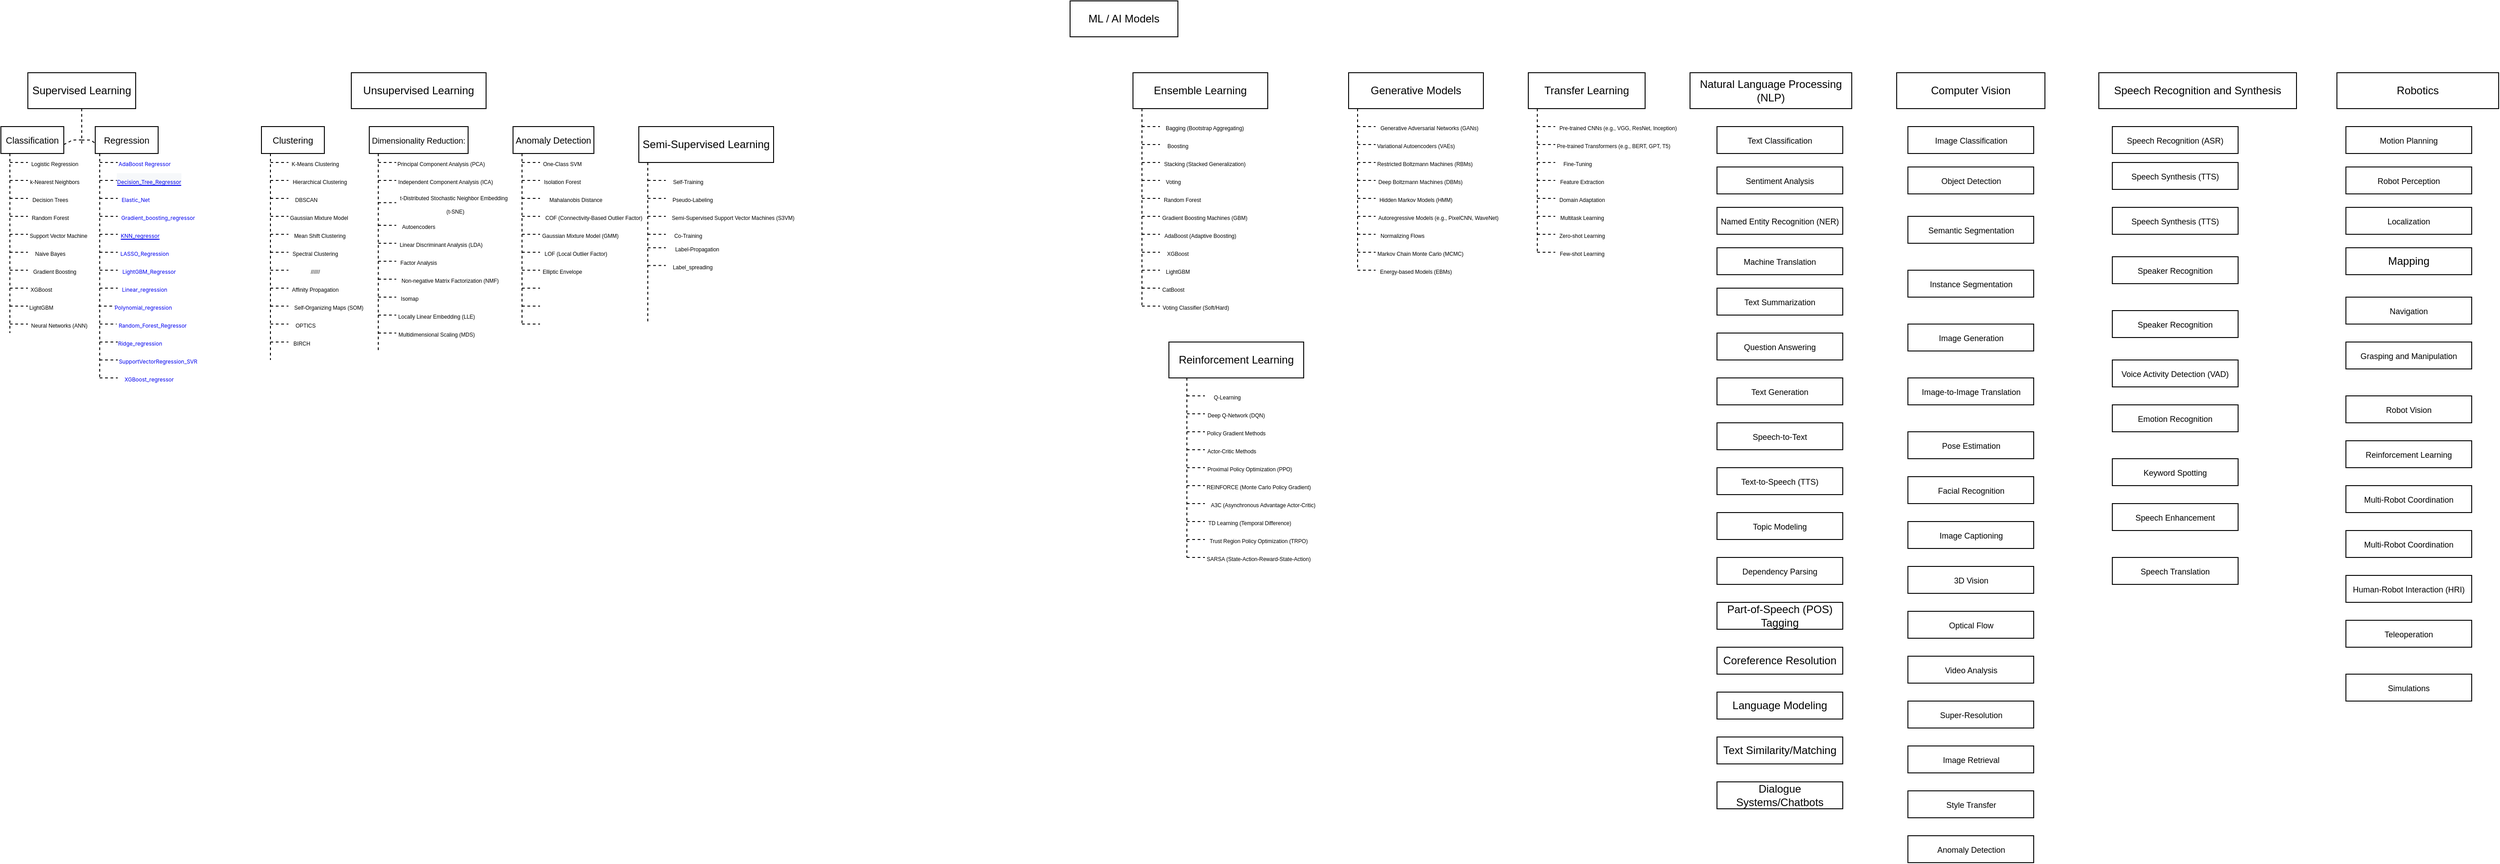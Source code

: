 <mxfile version="26.0.11">
  <diagram id="6a731a19-8d31-9384-78a2-239565b7b9f0" name="Page-1">
    <mxGraphModel dx="5309" dy="252" grid="1" gridSize="10" guides="1" tooltips="1" connect="1" arrows="1" fold="1" page="1" pageScale="1" pageWidth="4681" pageHeight="3300" background="none" math="0" shadow="0">
      <root>
        <mxCell id="0" />
        <mxCell id="1" parent="0" />
        <mxCell id="jr-n6Z9DIesCHv_oQTnh-1545" value="ML / AI Models" style="rounded=0;whiteSpace=wrap;html=1;" parent="1" vertex="1">
          <mxGeometry x="-200" y="20" width="120" height="40" as="geometry" />
        </mxCell>
        <mxCell id="jr-n6Z9DIesCHv_oQTnh-1546" value="Supervised Learning" style="rounded=0;whiteSpace=wrap;html=1;" parent="1" vertex="1">
          <mxGeometry x="-1360" y="100" width="120" height="40" as="geometry" />
        </mxCell>
        <mxCell id="jr-n6Z9DIesCHv_oQTnh-1548" value="Reinforcement Learning" style="rounded=0;whiteSpace=wrap;html=1;" parent="1" vertex="1">
          <mxGeometry x="-90" y="400" width="150" height="40" as="geometry" />
        </mxCell>
        <mxCell id="jr-n6Z9DIesCHv_oQTnh-1549" value="Unsupervised Learning" style="rounded=0;whiteSpace=wrap;html=1;" parent="1" vertex="1">
          <mxGeometry x="-1000" y="100" width="150" height="40" as="geometry" />
        </mxCell>
        <mxCell id="jr-n6Z9DIesCHv_oQTnh-1550" value="Generative Models" style="rounded=0;whiteSpace=wrap;html=1;" parent="1" vertex="1">
          <mxGeometry x="110" y="100" width="150" height="40" as="geometry" />
        </mxCell>
        <mxCell id="jr-n6Z9DIesCHv_oQTnh-1551" value="Transfer Learning" style="rounded=0;whiteSpace=wrap;html=1;" parent="1" vertex="1">
          <mxGeometry x="310" y="100" width="130" height="40" as="geometry" />
        </mxCell>
        <mxCell id="jr-n6Z9DIesCHv_oQTnh-1552" value="Semi-Supervised Learning" style="rounded=0;whiteSpace=wrap;html=1;" parent="1" vertex="1">
          <mxGeometry x="-680" y="160" width="150" height="40" as="geometry" />
        </mxCell>
        <mxCell id="jr-n6Z9DIesCHv_oQTnh-1553" value="Ensemble Learning" style="rounded=0;whiteSpace=wrap;html=1;" parent="1" vertex="1">
          <mxGeometry x="-130" y="100" width="150" height="40" as="geometry" />
        </mxCell>
        <mxCell id="jr-n6Z9DIesCHv_oQTnh-1554" value="Natural Language Processing (NLP)" style="rounded=0;whiteSpace=wrap;html=1;" parent="1" vertex="1">
          <mxGeometry x="490" y="100" width="180" height="40" as="geometry" />
        </mxCell>
        <mxCell id="jr-n6Z9DIesCHv_oQTnh-1555" value="Computer Vision" style="rounded=0;whiteSpace=wrap;html=1;" parent="1" vertex="1">
          <mxGeometry x="720" y="100" width="165" height="40" as="geometry" />
        </mxCell>
        <mxCell id="jr-n6Z9DIesCHv_oQTnh-1556" value="Speech Recognition and Synthesis" style="rounded=0;whiteSpace=wrap;html=1;" parent="1" vertex="1">
          <mxGeometry x="945" y="100" width="220" height="40" as="geometry" />
        </mxCell>
        <mxCell id="jr-n6Z9DIesCHv_oQTnh-1557" value="Robotics" style="rounded=0;whiteSpace=wrap;html=1;" parent="1" vertex="1">
          <mxGeometry x="1210" y="100" width="180" height="40" as="geometry" />
        </mxCell>
        <mxCell id="jr-n6Z9DIesCHv_oQTnh-1558" value="&lt;font style=&quot;font-size: 10px;&quot;&gt;Regression&lt;/font&gt;" style="rounded=0;whiteSpace=wrap;html=1;" parent="1" vertex="1">
          <mxGeometry x="-1285" y="160" width="70" height="30" as="geometry" />
        </mxCell>
        <mxCell id="jr-n6Z9DIesCHv_oQTnh-1559" value="&lt;font style=&quot;font-size: 10px;&quot;&gt;Classification&lt;/font&gt;" style="rounded=0;whiteSpace=wrap;html=1;" parent="1" vertex="1">
          <mxGeometry x="-1390" y="160" width="70" height="30" as="geometry" />
        </mxCell>
        <mxCell id="jr-n6Z9DIesCHv_oQTnh-1561" value="" style="endArrow=none;dashed=1;html=1;rounded=0;" parent="1" edge="1">
          <mxGeometry width="50" height="50" relative="1" as="geometry">
            <mxPoint x="-1300.09" y="140" as="sourcePoint" />
            <mxPoint x="-1300" y="180" as="targetPoint" />
          </mxGeometry>
        </mxCell>
        <mxCell id="jr-n6Z9DIesCHv_oQTnh-1562" value="" style="endArrow=none;dashed=1;html=1;rounded=0;entryX=0.023;entryY=0.659;entryDx=0;entryDy=0;entryPerimeter=0;" parent="1" target="jr-n6Z9DIesCHv_oQTnh-1558" edge="1">
          <mxGeometry width="50" height="50" relative="1" as="geometry">
            <mxPoint x="-1300" y="175" as="sourcePoint" />
            <mxPoint x="-1250" y="130" as="targetPoint" />
            <Array as="points">
              <mxPoint x="-1290" y="175" />
            </Array>
          </mxGeometry>
        </mxCell>
        <mxCell id="jr-n6Z9DIesCHv_oQTnh-1564" value="" style="endArrow=none;dashed=1;html=1;rounded=0;" parent="1" edge="1">
          <mxGeometry width="50" height="50" relative="1" as="geometry">
            <mxPoint x="-1280" y="190" as="sourcePoint" />
            <mxPoint x="-1280" y="440" as="targetPoint" />
          </mxGeometry>
        </mxCell>
        <mxCell id="jr-n6Z9DIesCHv_oQTnh-1565" value="" style="endArrow=none;dashed=1;html=1;rounded=0;" parent="1" edge="1">
          <mxGeometry width="50" height="50" relative="1" as="geometry">
            <mxPoint x="-1280" y="200" as="sourcePoint" />
            <mxPoint x="-1260" y="200" as="targetPoint" />
          </mxGeometry>
        </mxCell>
        <mxCell id="jr-n6Z9DIesCHv_oQTnh-1567" value="" style="endArrow=none;dashed=1;html=1;rounded=0;" parent="1" edge="1">
          <mxGeometry width="50" height="50" relative="1" as="geometry">
            <mxPoint x="-1280" y="220" as="sourcePoint" />
            <mxPoint x="-1260" y="220" as="targetPoint" />
          </mxGeometry>
        </mxCell>
        <mxCell id="jr-n6Z9DIesCHv_oQTnh-1568" value="&lt;a style=&quot;box-sizing: border-box; background-color: rgb(246, 248, 250); outline: none; outline-offset: -2px; box-shadow: none; font-family: -apple-system, BlinkMacSystemFont, &amp;quot;Segoe UI&amp;quot;, &amp;quot;Noto Sans&amp;quot;, Helvetica, Arial, sans-serif, &amp;quot;Apple Color Emoji&amp;quot;, &amp;quot;Segoe UI Emoji&amp;quot;; text-align: left; text-wrap-mode: nowrap;&quot; href=&quot;https://github.com/PetarS96/ML_Theory/tree/master/ML_Models/Supervised%20Learning/Regression%20models/Decision_Tree_Regressor&quot; class=&quot;Link--primary&quot; aria-label=&quot;Decision_Tree_Regressor, (Directory)&quot; title=&quot;Decision_Tree_Regressor&quot;&gt;&lt;font style=&quot;font-size: 6px;&quot;&gt;Decision_Tree_Regressor&lt;/font&gt;&lt;/a&gt;" style="text;html=1;align=center;verticalAlign=middle;whiteSpace=wrap;rounded=0;" parent="1" vertex="1">
          <mxGeometry x="-1260" y="210" width="70" height="20" as="geometry" />
        </mxCell>
        <mxCell id="jr-n6Z9DIesCHv_oQTnh-1569" value="" style="endArrow=none;dashed=1;html=1;rounded=0;" parent="1" edge="1">
          <mxGeometry width="50" height="50" relative="1" as="geometry">
            <mxPoint x="-1280" y="240" as="sourcePoint" />
            <mxPoint x="-1260" y="240" as="targetPoint" />
          </mxGeometry>
        </mxCell>
        <mxCell id="jr-n6Z9DIesCHv_oQTnh-1570" value="&lt;a style=&quot;box-sizing: border-box; background-color: rgb(255, 255, 255); text-decoration-line: none; font-family: -apple-system, BlinkMacSystemFont, &amp;quot;Segoe UI&amp;quot;, &amp;quot;Noto Sans&amp;quot;, Helvetica, Arial, sans-serif, &amp;quot;Apple Color Emoji&amp;quot;, &amp;quot;Segoe UI Emoji&amp;quot;; text-align: left; text-wrap-mode: nowrap;&quot; href=&quot;https://github.com/PetarS96/ML_Theory/tree/master/ML_Models/Supervised%20Learning/Regression%20models/Elastic_Net&quot; class=&quot;Link--primary&quot; aria-label=&quot;Elastic_Net, (Directory)&quot; title=&quot;Elastic_Net&quot;&gt;&lt;font style=&quot;font-size: 6px;&quot;&gt;Elastic_Net&lt;/font&gt;&lt;/a&gt;" style="text;html=1;align=center;verticalAlign=middle;whiteSpace=wrap;rounded=0;" parent="1" vertex="1">
          <mxGeometry x="-1260" y="230" width="40" height="20" as="geometry" />
        </mxCell>
        <mxCell id="jr-n6Z9DIesCHv_oQTnh-1572" value="" style="endArrow=none;dashed=1;html=1;rounded=0;" parent="1" edge="1">
          <mxGeometry width="50" height="50" relative="1" as="geometry">
            <mxPoint x="-1280" y="260" as="sourcePoint" />
            <mxPoint x="-1260" y="260" as="targetPoint" />
          </mxGeometry>
        </mxCell>
        <mxCell id="jr-n6Z9DIesCHv_oQTnh-1573" value="&lt;a style=&quot;box-sizing: border-box; background-color: rgb(255, 255, 255); text-decoration-line: none; font-family: -apple-system, BlinkMacSystemFont, &amp;quot;Segoe UI&amp;quot;, &amp;quot;Noto Sans&amp;quot;, Helvetica, Arial, sans-serif, &amp;quot;Apple Color Emoji&amp;quot;, &amp;quot;Segoe UI Emoji&amp;quot;; text-align: left; text-wrap-mode: nowrap;&quot; href=&quot;https://github.com/PetarS96/ML_Theory/tree/master/ML_Models/Supervised%20Learning/Regression%20models/Gradient_boosting_regressor&quot; class=&quot;Link--primary&quot; aria-label=&quot;Gradient_boosting_regressor, (Directory)&quot; title=&quot;Gradient_boosting_regressor&quot;&gt;&lt;font style=&quot;font-size: 6px;&quot;&gt;Gradient_boosting_regressor&lt;/font&gt;&lt;/a&gt;" style="text;html=1;align=center;verticalAlign=middle;whiteSpace=wrap;rounded=0;" parent="1" vertex="1">
          <mxGeometry x="-1260" y="250" width="90" height="20" as="geometry" />
        </mxCell>
        <mxCell id="jr-n6Z9DIesCHv_oQTnh-1575" value="" style="endArrow=none;dashed=1;html=1;rounded=0;" parent="1" edge="1">
          <mxGeometry width="50" height="50" relative="1" as="geometry">
            <mxPoint x="-1280" y="280" as="sourcePoint" />
            <mxPoint x="-1260" y="280" as="targetPoint" />
          </mxGeometry>
        </mxCell>
        <mxCell id="jr-n6Z9DIesCHv_oQTnh-1576" value="&lt;a style=&quot;box-sizing: border-box; font-family: -apple-system, BlinkMacSystemFont, &amp;quot;Segoe UI&amp;quot;, &amp;quot;Noto Sans&amp;quot;, Helvetica, Arial, sans-serif, &amp;quot;Apple Color Emoji&amp;quot;, &amp;quot;Segoe UI Emoji&amp;quot;; text-align: left; text-wrap-mode: nowrap;&quot; href=&quot;https://github.com/PetarS96/ML_Theory/tree/master/ML_Models/Supervised%20Learning/Regression%20models/KNN_regressor&quot; class=&quot;Link--primary&quot; aria-label=&quot;KNN_regressor, (Directory)&quot; title=&quot;KNN_regressor&quot;&gt;&lt;font style=&quot;font-size: 6px; background-color: light-dark(#ffffff, var(--ge-dark-color, #121212));&quot;&gt;KNN_regressor&lt;/font&gt;&lt;/a&gt;" style="text;html=1;align=center;verticalAlign=middle;whiteSpace=wrap;rounded=0;" parent="1" vertex="1">
          <mxGeometry x="-1260" y="270" width="50" height="20" as="geometry" />
        </mxCell>
        <mxCell id="jr-n6Z9DIesCHv_oQTnh-1577" value="" style="endArrow=none;dashed=1;html=1;rounded=0;" parent="1" edge="1">
          <mxGeometry width="50" height="50" relative="1" as="geometry">
            <mxPoint x="-1280" y="200" as="sourcePoint" />
            <mxPoint x="-1260" y="200" as="targetPoint" />
          </mxGeometry>
        </mxCell>
        <mxCell id="jr-n6Z9DIesCHv_oQTnh-1578" value="&lt;a style=&quot;box-sizing: border-box; background-color: rgb(255, 255, 255); text-decoration-line: none; font-family: -apple-system, BlinkMacSystemFont, &amp;quot;Segoe UI&amp;quot;, &amp;quot;Noto Sans&amp;quot;, Helvetica, Arial, sans-serif, &amp;quot;Apple Color Emoji&amp;quot;, &amp;quot;Segoe UI Emoji&amp;quot;; text-align: left; text-wrap-mode: nowrap;&quot; href=&quot;https://github.com/PetarS96/ML_Theory/tree/master/ML_Models/Supervised%20Learning/Regression%20models/AdaBoost%20Regressor&quot; class=&quot;Link--primary&quot; aria-label=&quot;AdaBoost Regressor, (Directory)&quot; title=&quot;AdaBoost Regressor&quot;&gt;&lt;font style=&quot;font-size: 6px;&quot;&gt;AdaBoost Regressor&lt;/font&gt;&lt;/a&gt;" style="text;html=1;align=center;verticalAlign=middle;whiteSpace=wrap;rounded=0;" parent="1" vertex="1">
          <mxGeometry x="-1260" y="190" width="60" height="20" as="geometry" />
        </mxCell>
        <mxCell id="jr-n6Z9DIesCHv_oQTnh-1580" value="" style="endArrow=none;dashed=1;html=1;rounded=0;" parent="1" edge="1">
          <mxGeometry width="50" height="50" relative="1" as="geometry">
            <mxPoint x="-1280" y="300" as="sourcePoint" />
            <mxPoint x="-1260" y="300" as="targetPoint" />
          </mxGeometry>
        </mxCell>
        <mxCell id="jr-n6Z9DIesCHv_oQTnh-1581" value="&lt;a style=&quot;box-sizing: border-box; background-color: rgb(255, 255, 255); text-decoration-line: none; font-family: -apple-system, BlinkMacSystemFont, &amp;quot;Segoe UI&amp;quot;, &amp;quot;Noto Sans&amp;quot;, Helvetica, Arial, sans-serif, &amp;quot;Apple Color Emoji&amp;quot;, &amp;quot;Segoe UI Emoji&amp;quot;; text-align: left; text-wrap-mode: nowrap;&quot; href=&quot;https://github.com/PetarS96/ML_Theory/tree/master/ML_Models/Supervised%20Learning/Regression%20models/LASSO_Regression&quot; class=&quot;Link--primary&quot; aria-label=&quot;LASSO_Regression, (Directory)&quot; title=&quot;LASSO_Regression&quot;&gt;&lt;font style=&quot;font-size: 6px;&quot;&gt;LASSO_Regression&lt;/font&gt;&lt;/a&gt;" style="text;html=1;align=center;verticalAlign=middle;whiteSpace=wrap;rounded=0;" parent="1" vertex="1">
          <mxGeometry x="-1260" y="290" width="60" height="20" as="geometry" />
        </mxCell>
        <mxCell id="jr-n6Z9DIesCHv_oQTnh-1582" value="" style="endArrow=none;dashed=1;html=1;rounded=0;" parent="1" edge="1">
          <mxGeometry width="50" height="50" relative="1" as="geometry">
            <mxPoint x="-1280" y="320" as="sourcePoint" />
            <mxPoint x="-1260" y="320" as="targetPoint" />
          </mxGeometry>
        </mxCell>
        <mxCell id="jr-n6Z9DIesCHv_oQTnh-1583" value="&lt;a style=&quot;box-sizing: border-box; background-color: rgb(255, 255, 255); text-decoration-line: none; font-family: -apple-system, BlinkMacSystemFont, &amp;quot;Segoe UI&amp;quot;, &amp;quot;Noto Sans&amp;quot;, Helvetica, Arial, sans-serif, &amp;quot;Apple Color Emoji&amp;quot;, &amp;quot;Segoe UI Emoji&amp;quot;; text-align: left; text-wrap-mode: nowrap;&quot; href=&quot;https://github.com/PetarS96/ML_Theory/tree/master/ML_Models/Supervised%20Learning/Regression%20models/LightGBM_Regressor&quot; class=&quot;Link--primary&quot; aria-label=&quot;LightGBM_Regressor, (Directory)&quot; title=&quot;LightGBM_Regressor&quot;&gt;&lt;font style=&quot;font-size: 6px;&quot;&gt;LightGBM_Regressor&lt;/font&gt;&lt;/a&gt;" style="text;html=1;align=center;verticalAlign=middle;whiteSpace=wrap;rounded=0;" parent="1" vertex="1">
          <mxGeometry x="-1260" y="310" width="70" height="20" as="geometry" />
        </mxCell>
        <mxCell id="jr-n6Z9DIesCHv_oQTnh-1584" value="" style="endArrow=none;dashed=1;html=1;rounded=0;" parent="1" edge="1">
          <mxGeometry width="50" height="50" relative="1" as="geometry">
            <mxPoint x="-1280" y="340" as="sourcePoint" />
            <mxPoint x="-1260" y="340" as="targetPoint" />
          </mxGeometry>
        </mxCell>
        <mxCell id="jr-n6Z9DIesCHv_oQTnh-1585" value="&lt;a style=&quot;box-sizing: border-box; background-color: rgb(255, 255, 255); text-decoration-line: none; font-family: -apple-system, BlinkMacSystemFont, &amp;quot;Segoe UI&amp;quot;, &amp;quot;Noto Sans&amp;quot;, Helvetica, Arial, sans-serif, &amp;quot;Apple Color Emoji&amp;quot;, &amp;quot;Segoe UI Emoji&amp;quot;; text-align: left; text-wrap-mode: nowrap;&quot; href=&quot;https://github.com/PetarS96/ML_Theory/tree/master/ML_Models/Supervised%20Learning/Regression%20models/Linear_regression&quot; class=&quot;Link--primary&quot; aria-label=&quot;Linear_regression, (Directory)&quot; title=&quot;Linear_regression&quot;&gt;&lt;font style=&quot;font-size: 6px;&quot;&gt;Linear_regression&lt;/font&gt;&lt;/a&gt;" style="text;html=1;align=center;verticalAlign=middle;whiteSpace=wrap;rounded=0;" parent="1" vertex="1">
          <mxGeometry x="-1260" y="330" width="60" height="20" as="geometry" />
        </mxCell>
        <mxCell id="jr-n6Z9DIesCHv_oQTnh-1586" value="" style="endArrow=none;dashed=1;html=1;rounded=0;" parent="1" edge="1">
          <mxGeometry width="50" height="50" relative="1" as="geometry">
            <mxPoint x="-1281.25" y="360" as="sourcePoint" />
            <mxPoint x="-1261.25" y="360" as="targetPoint" />
          </mxGeometry>
        </mxCell>
        <mxCell id="jr-n6Z9DIesCHv_oQTnh-1587" value="&lt;a style=&quot;box-sizing: border-box; background-color: rgb(255, 255, 255); text-decoration-line: none; font-family: -apple-system, BlinkMacSystemFont, &amp;quot;Segoe UI&amp;quot;, &amp;quot;Noto Sans&amp;quot;, Helvetica, Arial, sans-serif, &amp;quot;Apple Color Emoji&amp;quot;, &amp;quot;Segoe UI Emoji&amp;quot;; text-align: left; text-wrap-mode: nowrap;&quot; href=&quot;https://github.com/PetarS96/ML_Theory/tree/master/ML_Models/Supervised%20Learning/Regression%20models/Polynomial_regression&quot; class=&quot;Link--primary&quot; aria-label=&quot;Polynomial_regression, (Directory)&quot; title=&quot;Polynomial_regression&quot;&gt;&lt;font style=&quot;font-size: 6px;&quot;&gt;Polynomial_regression&lt;/font&gt;&lt;/a&gt;" style="text;html=1;align=center;verticalAlign=middle;whiteSpace=wrap;rounded=0;" parent="1" vertex="1">
          <mxGeometry x="-1263.75" y="350" width="65" height="20" as="geometry" />
        </mxCell>
        <mxCell id="jr-n6Z9DIesCHv_oQTnh-1588" value="" style="endArrow=none;dashed=1;html=1;rounded=0;" parent="1" edge="1">
          <mxGeometry width="50" height="50" relative="1" as="geometry">
            <mxPoint x="-1280" y="380" as="sourcePoint" />
            <mxPoint x="-1261.25" y="380" as="targetPoint" />
          </mxGeometry>
        </mxCell>
        <mxCell id="jr-n6Z9DIesCHv_oQTnh-1589" value="&lt;a style=&quot;box-sizing: border-box; background-color: rgb(255, 255, 255); text-decoration-line: none; font-family: -apple-system, BlinkMacSystemFont, &amp;quot;Segoe UI&amp;quot;, &amp;quot;Noto Sans&amp;quot;, Helvetica, Arial, sans-serif, &amp;quot;Apple Color Emoji&amp;quot;, &amp;quot;Segoe UI Emoji&amp;quot;; text-align: left; text-wrap-mode: nowrap;&quot; href=&quot;https://github.com/PetarS96/ML_Theory/tree/master/ML_Models/Supervised%20Learning/Regression%20models/Random_Forest_Regressor&quot; class=&quot;Link--primary&quot; aria-label=&quot;Random_Forest_Regressor, (Directory)&quot; title=&quot;Random_Forest_Regressor&quot;&gt;&lt;font style=&quot;font-size: 6px;&quot;&gt;Random_Forest_Regressor&lt;/font&gt;&lt;/a&gt;" style="text;html=1;align=center;verticalAlign=middle;whiteSpace=wrap;rounded=0;" parent="1" vertex="1">
          <mxGeometry x="-1261.25" y="370" width="80" height="20" as="geometry" />
        </mxCell>
        <mxCell id="jr-n6Z9DIesCHv_oQTnh-1590" value="" style="endArrow=none;dashed=1;html=1;rounded=0;" parent="1" edge="1">
          <mxGeometry width="50" height="50" relative="1" as="geometry">
            <mxPoint x="-1280" y="400" as="sourcePoint" />
            <mxPoint x="-1260" y="400" as="targetPoint" />
          </mxGeometry>
        </mxCell>
        <mxCell id="jr-n6Z9DIesCHv_oQTnh-1591" value="&lt;a style=&quot;box-sizing: border-box; background-color: rgb(255, 255, 255); text-decoration-line: none; font-family: -apple-system, BlinkMacSystemFont, &amp;quot;Segoe UI&amp;quot;, &amp;quot;Noto Sans&amp;quot;, Helvetica, Arial, sans-serif, &amp;quot;Apple Color Emoji&amp;quot;, &amp;quot;Segoe UI Emoji&amp;quot;; text-align: left; text-wrap-mode: nowrap;&quot; href=&quot;https://github.com/PetarS96/ML_Theory/tree/master/ML_Models/Supervised%20Learning/Regression%20models/Ridge_regression&quot; class=&quot;Link--primary&quot; aria-label=&quot;Ridge_regression, (Directory)&quot; title=&quot;Ridge_regression&quot;&gt;&lt;font style=&quot;font-size: 6px;&quot;&gt;Ridge_regression&lt;/font&gt;&lt;/a&gt;" style="text;html=1;align=center;verticalAlign=middle;whiteSpace=wrap;rounded=0;" parent="1" vertex="1">
          <mxGeometry x="-1260" y="390" width="50" height="20" as="geometry" />
        </mxCell>
        <mxCell id="jr-n6Z9DIesCHv_oQTnh-1592" value="" style="endArrow=none;dashed=1;html=1;rounded=0;" parent="1" edge="1">
          <mxGeometry width="50" height="50" relative="1" as="geometry">
            <mxPoint x="-1280" y="420" as="sourcePoint" />
            <mxPoint x="-1260" y="420" as="targetPoint" />
          </mxGeometry>
        </mxCell>
        <mxCell id="jr-n6Z9DIesCHv_oQTnh-1593" value="&lt;a style=&quot;box-sizing: border-box; background-color: rgb(255, 255, 255); text-decoration-line: none; font-family: -apple-system, BlinkMacSystemFont, &amp;quot;Segoe UI&amp;quot;, &amp;quot;Noto Sans&amp;quot;, Helvetica, Arial, sans-serif, &amp;quot;Apple Color Emoji&amp;quot;, &amp;quot;Segoe UI Emoji&amp;quot;; text-align: left; text-wrap-mode: nowrap;&quot; href=&quot;https://github.com/PetarS96/ML_Theory/tree/master/ML_Models/Supervised%20Learning/Regression%20models/SupportVectorRegression_SVR&quot; class=&quot;Link--primary&quot; aria-label=&quot;SupportVectorRegression_SVR, (Directory)&quot; title=&quot;SupportVectorRegression_SVR&quot;&gt;&lt;font style=&quot;font-size: 6px;&quot;&gt;SupportVectorRegression_SVR&lt;/font&gt;&lt;/a&gt;" style="text;html=1;align=center;verticalAlign=middle;whiteSpace=wrap;rounded=0;" parent="1" vertex="1">
          <mxGeometry x="-1260" y="410" width="90" height="20" as="geometry" />
        </mxCell>
        <mxCell id="jr-n6Z9DIesCHv_oQTnh-1594" value="" style="endArrow=none;dashed=1;html=1;rounded=0;" parent="1" edge="1">
          <mxGeometry width="50" height="50" relative="1" as="geometry">
            <mxPoint x="-1280" y="440" as="sourcePoint" />
            <mxPoint x="-1260" y="440" as="targetPoint" />
          </mxGeometry>
        </mxCell>
        <mxCell id="jr-n6Z9DIesCHv_oQTnh-1595" value="&lt;a style=&quot;box-sizing: border-box; background-color: rgb(255, 255, 255); text-decoration-line: none; font-family: -apple-system, BlinkMacSystemFont, &amp;quot;Segoe UI&amp;quot;, &amp;quot;Noto Sans&amp;quot;, Helvetica, Arial, sans-serif, &amp;quot;Apple Color Emoji&amp;quot;, &amp;quot;Segoe UI Emoji&amp;quot;; text-align: left; text-wrap-mode: nowrap;&quot; href=&quot;https://github.com/PetarS96/ML_Theory/tree/master/ML_Models/Supervised%20Learning/Regression%20models/XGBoost_regressor&quot; class=&quot;Link--primary&quot; aria-label=&quot;XGBoost_regressor, (Directory)&quot; title=&quot;XGBoost_regressor&quot;&gt;&lt;font style=&quot;font-size: 6px;&quot;&gt;XGBoost_regressor&lt;/font&gt;&lt;/a&gt;" style="text;html=1;align=center;verticalAlign=middle;whiteSpace=wrap;rounded=0;" parent="1" vertex="1">
          <mxGeometry x="-1260" y="430" width="70" height="20" as="geometry" />
        </mxCell>
        <mxCell id="jr-n6Z9DIesCHv_oQTnh-1597" value="" style="endArrow=none;dashed=1;html=1;rounded=0;" parent="1" edge="1">
          <mxGeometry width="50" height="50" relative="1" as="geometry">
            <mxPoint x="-1320" y="180" as="sourcePoint" />
            <mxPoint x="-1300" y="174.81" as="targetPoint" />
            <Array as="points">
              <mxPoint x="-1320" y="180" />
              <mxPoint x="-1310" y="175" />
            </Array>
          </mxGeometry>
        </mxCell>
        <mxCell id="jr-n6Z9DIesCHv_oQTnh-1599" value="" style="endArrow=none;dashed=1;html=1;rounded=0;" parent="1" edge="1">
          <mxGeometry width="50" height="50" relative="1" as="geometry">
            <mxPoint x="-1380" y="190" as="sourcePoint" />
            <mxPoint x="-1380" y="390" as="targetPoint" />
          </mxGeometry>
        </mxCell>
        <mxCell id="jr-n6Z9DIesCHv_oQTnh-1600" value="" style="endArrow=none;dashed=1;html=1;rounded=0;" parent="1" edge="1">
          <mxGeometry width="50" height="50" relative="1" as="geometry">
            <mxPoint x="-1380" y="199.94" as="sourcePoint" />
            <mxPoint x="-1360" y="199.94" as="targetPoint" />
          </mxGeometry>
        </mxCell>
        <mxCell id="jr-n6Z9DIesCHv_oQTnh-1601" value="&lt;font style=&quot;font-size: 6px;&quot;&gt;Logistic Regression&lt;/font&gt;" style="text;html=1;align=center;verticalAlign=middle;whiteSpace=wrap;rounded=0;" parent="1" vertex="1">
          <mxGeometry x="-1360" y="190" width="60" height="20" as="geometry" />
        </mxCell>
        <mxCell id="jr-n6Z9DIesCHv_oQTnh-1602" value="" style="endArrow=none;dashed=1;html=1;rounded=0;" parent="1" edge="1">
          <mxGeometry width="50" height="50" relative="1" as="geometry">
            <mxPoint x="-1380" y="219.94" as="sourcePoint" />
            <mxPoint x="-1360" y="219.94" as="targetPoint" />
          </mxGeometry>
        </mxCell>
        <mxCell id="jr-n6Z9DIesCHv_oQTnh-1603" value="&lt;font style=&quot;font-size: 6px;&quot;&gt;k-Nearest Neighbors&lt;/font&gt;" style="text;html=1;align=center;verticalAlign=middle;whiteSpace=wrap;rounded=0;" parent="1" vertex="1">
          <mxGeometry x="-1360" y="210" width="60" height="20" as="geometry" />
        </mxCell>
        <mxCell id="jr-n6Z9DIesCHv_oQTnh-1604" value="" style="endArrow=none;dashed=1;html=1;rounded=0;" parent="1" edge="1">
          <mxGeometry width="50" height="50" relative="1" as="geometry">
            <mxPoint x="-1380" y="239.94" as="sourcePoint" />
            <mxPoint x="-1360" y="239.94" as="targetPoint" />
          </mxGeometry>
        </mxCell>
        <mxCell id="jr-n6Z9DIesCHv_oQTnh-1605" value="&lt;font style=&quot;font-size: 6px;&quot;&gt;Decision Trees&lt;/font&gt;" style="text;html=1;align=center;verticalAlign=middle;whiteSpace=wrap;rounded=0;" parent="1" vertex="1">
          <mxGeometry x="-1360" y="230" width="50" height="20" as="geometry" />
        </mxCell>
        <mxCell id="jr-n6Z9DIesCHv_oQTnh-1606" value="" style="endArrow=none;dashed=1;html=1;rounded=0;" parent="1" edge="1">
          <mxGeometry width="50" height="50" relative="1" as="geometry">
            <mxPoint x="-1380" y="259.94" as="sourcePoint" />
            <mxPoint x="-1360" y="259.94" as="targetPoint" />
          </mxGeometry>
        </mxCell>
        <mxCell id="jr-n6Z9DIesCHv_oQTnh-1607" value="&lt;font style=&quot;font-size: 6px;&quot;&gt;Random Forest&lt;/font&gt;" style="text;html=1;align=center;verticalAlign=middle;whiteSpace=wrap;rounded=0;" parent="1" vertex="1">
          <mxGeometry x="-1360" y="250" width="50" height="20" as="geometry" />
        </mxCell>
        <mxCell id="jr-n6Z9DIesCHv_oQTnh-1608" value="" style="endArrow=none;dashed=1;html=1;rounded=0;" parent="1" edge="1">
          <mxGeometry width="50" height="50" relative="1" as="geometry">
            <mxPoint x="-1380" y="279.94" as="sourcePoint" />
            <mxPoint x="-1360" y="279.94" as="targetPoint" />
          </mxGeometry>
        </mxCell>
        <mxCell id="jr-n6Z9DIesCHv_oQTnh-1609" value="&lt;font style=&quot;font-size: 6px;&quot;&gt;Support Vector Machine&amp;nbsp;&lt;/font&gt;" style="text;html=1;align=center;verticalAlign=middle;whiteSpace=wrap;rounded=0;" parent="1" vertex="1">
          <mxGeometry x="-1360" y="270" width="70" height="20" as="geometry" />
        </mxCell>
        <mxCell id="jr-n6Z9DIesCHv_oQTnh-1610" value="" style="endArrow=none;dashed=1;html=1;rounded=0;" parent="1" edge="1">
          <mxGeometry width="50" height="50" relative="1" as="geometry">
            <mxPoint x="-1380" y="299.94" as="sourcePoint" />
            <mxPoint x="-1360" y="299.94" as="targetPoint" />
          </mxGeometry>
        </mxCell>
        <mxCell id="jr-n6Z9DIesCHv_oQTnh-1611" value="&lt;font style=&quot;font-size: 6px;&quot;&gt;Naive Bayes&lt;/font&gt;" style="text;html=1;align=center;verticalAlign=middle;whiteSpace=wrap;rounded=0;" parent="1" vertex="1">
          <mxGeometry x="-1360" y="290" width="50" height="20" as="geometry" />
        </mxCell>
        <mxCell id="jr-n6Z9DIesCHv_oQTnh-1612" value="" style="endArrow=none;dashed=1;html=1;rounded=0;" parent="1" edge="1">
          <mxGeometry width="50" height="50" relative="1" as="geometry">
            <mxPoint x="-1380" y="319.94" as="sourcePoint" />
            <mxPoint x="-1360" y="319.94" as="targetPoint" />
          </mxGeometry>
        </mxCell>
        <mxCell id="jr-n6Z9DIesCHv_oQTnh-1613" value="&lt;font style=&quot;font-size: 6px;&quot;&gt;Gradient Boosting&lt;/font&gt;" style="text;html=1;align=center;verticalAlign=middle;whiteSpace=wrap;rounded=0;" parent="1" vertex="1">
          <mxGeometry x="-1360" y="310" width="60" height="20" as="geometry" />
        </mxCell>
        <mxCell id="jr-n6Z9DIesCHv_oQTnh-1614" value="" style="endArrow=none;dashed=1;html=1;rounded=0;" parent="1" edge="1">
          <mxGeometry width="50" height="50" relative="1" as="geometry">
            <mxPoint x="-1380" y="339.94" as="sourcePoint" />
            <mxPoint x="-1360" y="339.94" as="targetPoint" />
          </mxGeometry>
        </mxCell>
        <mxCell id="jr-n6Z9DIesCHv_oQTnh-1615" value="&lt;font style=&quot;font-size: 6px;&quot;&gt;XGBoost&lt;/font&gt;" style="text;html=1;align=center;verticalAlign=middle;whiteSpace=wrap;rounded=0;" parent="1" vertex="1">
          <mxGeometry x="-1360" y="330" width="30" height="20" as="geometry" />
        </mxCell>
        <mxCell id="jr-n6Z9DIesCHv_oQTnh-1616" value="" style="endArrow=none;dashed=1;html=1;rounded=0;" parent="1" edge="1">
          <mxGeometry width="50" height="50" relative="1" as="geometry">
            <mxPoint x="-1380" y="359.94" as="sourcePoint" />
            <mxPoint x="-1360" y="359.94" as="targetPoint" />
          </mxGeometry>
        </mxCell>
        <mxCell id="jr-n6Z9DIesCHv_oQTnh-1617" value="&lt;font style=&quot;font-size: 6px;&quot;&gt;LightGBM&lt;/font&gt;" style="text;html=1;align=center;verticalAlign=middle;whiteSpace=wrap;rounded=0;" parent="1" vertex="1">
          <mxGeometry x="-1360" y="350" width="30" height="20" as="geometry" />
        </mxCell>
        <mxCell id="jr-n6Z9DIesCHv_oQTnh-1619" value="" style="endArrow=none;dashed=1;html=1;rounded=0;" parent="1" edge="1">
          <mxGeometry width="50" height="50" relative="1" as="geometry">
            <mxPoint x="-1380" y="379.94" as="sourcePoint" />
            <mxPoint x="-1360" y="379.94" as="targetPoint" />
          </mxGeometry>
        </mxCell>
        <mxCell id="jr-n6Z9DIesCHv_oQTnh-1620" value="&lt;font style=&quot;font-size: 6px;&quot;&gt;Neural Networks (ANN)&lt;/font&gt;" style="text;html=1;align=center;verticalAlign=middle;whiteSpace=wrap;rounded=0;" parent="1" vertex="1">
          <mxGeometry x="-1360" y="370" width="70" height="20" as="geometry" />
        </mxCell>
        <mxCell id="jr-n6Z9DIesCHv_oQTnh-1622" value="&lt;font style=&quot;font-size: 10px;&quot;&gt;Clustering&lt;/font&gt;" style="rounded=0;whiteSpace=wrap;html=1;" parent="1" vertex="1">
          <mxGeometry x="-1100" y="160" width="70" height="30" as="geometry" />
        </mxCell>
        <mxCell id="jr-n6Z9DIesCHv_oQTnh-1623" value="&lt;font style=&quot;font-size: 9px;&quot;&gt;Dimensionality Reduction:&lt;/font&gt;" style="rounded=0;whiteSpace=wrap;html=1;" parent="1" vertex="1">
          <mxGeometry x="-980" y="160" width="110" height="30" as="geometry" />
        </mxCell>
        <mxCell id="jr-n6Z9DIesCHv_oQTnh-1625" style="edgeStyle=orthogonalEdgeStyle;rounded=0;orthogonalLoop=1;jettySize=auto;html=1;exitX=0.5;exitY=1;exitDx=0;exitDy=0;" parent="1" source="jr-n6Z9DIesCHv_oQTnh-1548" target="jr-n6Z9DIesCHv_oQTnh-1548" edge="1">
          <mxGeometry relative="1" as="geometry" />
        </mxCell>
        <mxCell id="jr-n6Z9DIesCHv_oQTnh-1626" value="&lt;font style=&quot;font-size: 10px;&quot;&gt;Anomaly Detection&lt;/font&gt;" style="rounded=0;whiteSpace=wrap;html=1;" parent="1" vertex="1">
          <mxGeometry x="-820" y="160" width="90" height="30" as="geometry" />
        </mxCell>
        <mxCell id="jr-n6Z9DIesCHv_oQTnh-1628" value="" style="endArrow=none;dashed=1;html=1;rounded=0;" parent="1" edge="1">
          <mxGeometry width="50" height="50" relative="1" as="geometry">
            <mxPoint x="-1090" y="190" as="sourcePoint" />
            <mxPoint x="-1090" y="420" as="targetPoint" />
          </mxGeometry>
        </mxCell>
        <mxCell id="jr-n6Z9DIesCHv_oQTnh-1629" value="" style="endArrow=none;dashed=1;html=1;rounded=0;" parent="1" edge="1">
          <mxGeometry width="50" height="50" relative="1" as="geometry">
            <mxPoint x="-1090" y="199.94" as="sourcePoint" />
            <mxPoint x="-1070" y="199.94" as="targetPoint" />
          </mxGeometry>
        </mxCell>
        <mxCell id="jr-n6Z9DIesCHv_oQTnh-1630" value="&lt;font style=&quot;font-size: 6px;&quot;&gt;K-Means Clustering&lt;/font&gt;" style="text;html=1;align=center;verticalAlign=middle;whiteSpace=wrap;rounded=0;" parent="1" vertex="1">
          <mxGeometry x="-1070" y="190" width="60" height="20" as="geometry" />
        </mxCell>
        <mxCell id="jr-n6Z9DIesCHv_oQTnh-1631" value="" style="endArrow=none;dashed=1;html=1;rounded=0;" parent="1" edge="1">
          <mxGeometry width="50" height="50" relative="1" as="geometry">
            <mxPoint x="-1090" y="219.94" as="sourcePoint" />
            <mxPoint x="-1070" y="219.94" as="targetPoint" />
          </mxGeometry>
        </mxCell>
        <mxCell id="jr-n6Z9DIesCHv_oQTnh-1632" value="&lt;font style=&quot;font-size: 6px;&quot;&gt;Hierarchical Clustering&lt;/font&gt;" style="text;html=1;align=center;verticalAlign=middle;whiteSpace=wrap;rounded=0;" parent="1" vertex="1">
          <mxGeometry x="-1070" y="210" width="70" height="20" as="geometry" />
        </mxCell>
        <mxCell id="jr-n6Z9DIesCHv_oQTnh-1633" value="" style="endArrow=none;dashed=1;html=1;rounded=0;" parent="1" edge="1">
          <mxGeometry width="50" height="50" relative="1" as="geometry">
            <mxPoint x="-1090" y="239.94" as="sourcePoint" />
            <mxPoint x="-1070" y="239.94" as="targetPoint" />
          </mxGeometry>
        </mxCell>
        <mxCell id="jr-n6Z9DIesCHv_oQTnh-1634" value="&lt;font style=&quot;font-size: 6px;&quot;&gt;DBSCAN &lt;/font&gt;" style="text;html=1;align=center;verticalAlign=middle;whiteSpace=wrap;rounded=0;" parent="1" vertex="1">
          <mxGeometry x="-1070" y="230" width="40" height="20" as="geometry" />
        </mxCell>
        <mxCell id="jr-n6Z9DIesCHv_oQTnh-1635" value="" style="endArrow=none;dashed=1;html=1;rounded=0;" parent="1" edge="1">
          <mxGeometry width="50" height="50" relative="1" as="geometry">
            <mxPoint x="-1090" y="259.94" as="sourcePoint" />
            <mxPoint x="-1070" y="259.94" as="targetPoint" />
          </mxGeometry>
        </mxCell>
        <mxCell id="jr-n6Z9DIesCHv_oQTnh-1636" value="&lt;font style=&quot;font-size: 6px;&quot;&gt;Gaussian Mixture Model&amp;nbsp;&lt;/font&gt;" style="text;html=1;align=center;verticalAlign=middle;whiteSpace=wrap;rounded=0;" parent="1" vertex="1">
          <mxGeometry x="-1070" y="250" width="70" height="20" as="geometry" />
        </mxCell>
        <mxCell id="jr-n6Z9DIesCHv_oQTnh-1637" value="" style="endArrow=none;dashed=1;html=1;rounded=0;" parent="1" edge="1">
          <mxGeometry width="50" height="50" relative="1" as="geometry">
            <mxPoint x="-1090" y="279.94" as="sourcePoint" />
            <mxPoint x="-1070" y="279.94" as="targetPoint" />
          </mxGeometry>
        </mxCell>
        <mxCell id="jr-n6Z9DIesCHv_oQTnh-1638" value="&lt;font style=&quot;font-size: 6px;&quot;&gt;Mean Shift Clustering&lt;/font&gt;" style="text;html=1;align=center;verticalAlign=middle;whiteSpace=wrap;rounded=0;" parent="1" vertex="1">
          <mxGeometry x="-1070" y="270" width="70" height="20" as="geometry" />
        </mxCell>
        <mxCell id="jr-n6Z9DIesCHv_oQTnh-1639" value="" style="endArrow=none;dashed=1;html=1;rounded=0;" parent="1" edge="1">
          <mxGeometry width="50" height="50" relative="1" as="geometry">
            <mxPoint x="-1090" y="299.94" as="sourcePoint" />
            <mxPoint x="-1070" y="299.94" as="targetPoint" />
          </mxGeometry>
        </mxCell>
        <mxCell id="jr-n6Z9DIesCHv_oQTnh-1640" value="&lt;font style=&quot;font-size: 6px;&quot;&gt;Spectral Clustering&lt;/font&gt;" style="text;html=1;align=center;verticalAlign=middle;whiteSpace=wrap;rounded=0;" parent="1" vertex="1">
          <mxGeometry x="-1070" y="290" width="60" height="20" as="geometry" />
        </mxCell>
        <mxCell id="jr-n6Z9DIesCHv_oQTnh-1641" value="" style="endArrow=none;dashed=1;html=1;rounded=0;" parent="1" edge="1">
          <mxGeometry width="50" height="50" relative="1" as="geometry">
            <mxPoint x="-1090" y="319.94" as="sourcePoint" />
            <mxPoint x="-1070" y="319.94" as="targetPoint" />
          </mxGeometry>
        </mxCell>
        <mxCell id="jr-n6Z9DIesCHv_oQTnh-1642" value="&lt;font style=&quot;font-size: 6px;&quot;&gt;//////&lt;/font&gt;" style="text;html=1;align=center;verticalAlign=middle;whiteSpace=wrap;rounded=0;" parent="1" vertex="1">
          <mxGeometry x="-1070" y="310" width="60" height="20" as="geometry" />
        </mxCell>
        <mxCell id="jr-n6Z9DIesCHv_oQTnh-1643" value="" style="endArrow=none;dashed=1;html=1;rounded=0;" parent="1" edge="1">
          <mxGeometry width="50" height="50" relative="1" as="geometry">
            <mxPoint x="-1090" y="339.94" as="sourcePoint" />
            <mxPoint x="-1070" y="339.94" as="targetPoint" />
          </mxGeometry>
        </mxCell>
        <mxCell id="jr-n6Z9DIesCHv_oQTnh-1644" value="&lt;font style=&quot;font-size: 6px;&quot;&gt;Affinity Propagation&lt;/font&gt;" style="text;html=1;align=center;verticalAlign=middle;whiteSpace=wrap;rounded=0;" parent="1" vertex="1">
          <mxGeometry x="-1070" y="330" width="60" height="20" as="geometry" />
        </mxCell>
        <mxCell id="jr-n6Z9DIesCHv_oQTnh-1645" value="" style="endArrow=none;dashed=1;html=1;rounded=0;" parent="1" edge="1">
          <mxGeometry width="50" height="50" relative="1" as="geometry">
            <mxPoint x="-1090" y="359.94" as="sourcePoint" />
            <mxPoint x="-1070" y="359.94" as="targetPoint" />
          </mxGeometry>
        </mxCell>
        <mxCell id="jr-n6Z9DIesCHv_oQTnh-1646" value="&lt;font style=&quot;font-size: 6px;&quot;&gt;Self-Organizing Maps (SOM)&lt;/font&gt;" style="text;html=1;align=center;verticalAlign=middle;whiteSpace=wrap;rounded=0;" parent="1" vertex="1">
          <mxGeometry x="-1070" y="350" width="90" height="20" as="geometry" />
        </mxCell>
        <mxCell id="jr-n6Z9DIesCHv_oQTnh-1647" value="" style="endArrow=none;dashed=1;html=1;rounded=0;" parent="1" edge="1">
          <mxGeometry width="50" height="50" relative="1" as="geometry">
            <mxPoint x="-1090" y="379.94" as="sourcePoint" />
            <mxPoint x="-1070" y="379.94" as="targetPoint" />
          </mxGeometry>
        </mxCell>
        <mxCell id="jr-n6Z9DIesCHv_oQTnh-1648" value="&lt;font style=&quot;font-size: 6px;&quot;&gt;OPTICS&amp;nbsp;&lt;/font&gt;" style="text;html=1;align=center;verticalAlign=middle;whiteSpace=wrap;rounded=0;" parent="1" vertex="1">
          <mxGeometry x="-1070" y="370" width="40" height="20" as="geometry" />
        </mxCell>
        <mxCell id="jr-n6Z9DIesCHv_oQTnh-1651" value="" style="endArrow=none;dashed=1;html=1;rounded=0;" parent="1" edge="1">
          <mxGeometry width="50" height="50" relative="1" as="geometry">
            <mxPoint x="-1090" y="399.94" as="sourcePoint" />
            <mxPoint x="-1070" y="399.94" as="targetPoint" />
          </mxGeometry>
        </mxCell>
        <mxCell id="jr-n6Z9DIesCHv_oQTnh-1652" value="&lt;font style=&quot;font-size: 6px;&quot;&gt;BIRCH&lt;/font&gt;" style="text;html=1;align=center;verticalAlign=middle;whiteSpace=wrap;rounded=0;" parent="1" vertex="1">
          <mxGeometry x="-1070" y="390" width="30" height="20" as="geometry" />
        </mxCell>
        <mxCell id="jr-n6Z9DIesCHv_oQTnh-1653" value="" style="endArrow=none;dashed=1;html=1;rounded=0;" parent="1" edge="1">
          <mxGeometry width="50" height="50" relative="1" as="geometry">
            <mxPoint x="-970" y="190" as="sourcePoint" />
            <mxPoint x="-970" y="410" as="targetPoint" />
          </mxGeometry>
        </mxCell>
        <mxCell id="jr-n6Z9DIesCHv_oQTnh-1654" value="" style="endArrow=none;dashed=1;html=1;rounded=0;" parent="1" edge="1">
          <mxGeometry width="50" height="50" relative="1" as="geometry">
            <mxPoint x="-970" y="199.94" as="sourcePoint" />
            <mxPoint x="-950" y="199.94" as="targetPoint" />
          </mxGeometry>
        </mxCell>
        <mxCell id="jr-n6Z9DIesCHv_oQTnh-1655" value="&lt;font style=&quot;font-size: 6px;&quot;&gt;Principal Component Analysis (PCA)&lt;/font&gt;" style="text;html=1;align=center;verticalAlign=middle;whiteSpace=wrap;rounded=0;" parent="1" vertex="1">
          <mxGeometry x="-950" y="190" width="100" height="20" as="geometry" />
        </mxCell>
        <mxCell id="jr-n6Z9DIesCHv_oQTnh-1656" value="" style="endArrow=none;dashed=1;html=1;rounded=0;" parent="1" edge="1">
          <mxGeometry width="50" height="50" relative="1" as="geometry">
            <mxPoint x="-970" y="219.94" as="sourcePoint" />
            <mxPoint x="-950" y="219.94" as="targetPoint" />
          </mxGeometry>
        </mxCell>
        <mxCell id="jr-n6Z9DIesCHv_oQTnh-1657" value="&lt;font style=&quot;font-size: 6px;&quot;&gt;Independent Component Analysis (ICA)&lt;/font&gt;" style="text;html=1;align=center;verticalAlign=middle;whiteSpace=wrap;rounded=0;" parent="1" vertex="1">
          <mxGeometry x="-950" y="210" width="110" height="20" as="geometry" />
        </mxCell>
        <mxCell id="jr-n6Z9DIesCHv_oQTnh-1658" value="" style="endArrow=none;dashed=1;html=1;rounded=0;" parent="1" edge="1">
          <mxGeometry width="50" height="50" relative="1" as="geometry">
            <mxPoint x="-970" y="244.75" as="sourcePoint" />
            <mxPoint x="-950" y="244.75" as="targetPoint" />
            <Array as="points">
              <mxPoint x="-970" y="244.81" />
            </Array>
          </mxGeometry>
        </mxCell>
        <mxCell id="jr-n6Z9DIesCHv_oQTnh-1659" value="&lt;font style=&quot;font-size: 6px;&quot;&gt;t-Distributed Stochastic Neighbor Embedding&amp;nbsp; &amp;nbsp;(t-SNE) &lt;/font&gt;" style="text;html=1;align=center;verticalAlign=middle;whiteSpace=wrap;rounded=0;" parent="1" vertex="1">
          <mxGeometry x="-950" y="230" width="130" height="30" as="geometry" />
        </mxCell>
        <mxCell id="jr-n6Z9DIesCHv_oQTnh-1660" value="" style="endArrow=none;dashed=1;html=1;rounded=0;" parent="1" edge="1">
          <mxGeometry width="50" height="50" relative="1" as="geometry">
            <mxPoint x="-970" y="269.94" as="sourcePoint" />
            <mxPoint x="-950" y="269.94" as="targetPoint" />
          </mxGeometry>
        </mxCell>
        <mxCell id="jr-n6Z9DIesCHv_oQTnh-1661" value="&lt;font style=&quot;font-size: 6px;&quot;&gt;Autoencoders&lt;/font&gt;" style="text;html=1;align=center;verticalAlign=middle;whiteSpace=wrap;rounded=0;" parent="1" vertex="1">
          <mxGeometry x="-950" y="260" width="50" height="20" as="geometry" />
        </mxCell>
        <mxCell id="jr-n6Z9DIesCHv_oQTnh-1662" value="" style="endArrow=none;dashed=1;html=1;rounded=0;" parent="1" edge="1">
          <mxGeometry width="50" height="50" relative="1" as="geometry">
            <mxPoint x="-970" y="289.94" as="sourcePoint" />
            <mxPoint x="-950" y="289.94" as="targetPoint" />
          </mxGeometry>
        </mxCell>
        <mxCell id="jr-n6Z9DIesCHv_oQTnh-1663" value="&lt;font style=&quot;font-size: 6px;&quot;&gt;Linear Discriminant Analysis (LDA)&lt;/font&gt;" style="text;html=1;align=center;verticalAlign=middle;whiteSpace=wrap;rounded=0;" parent="1" vertex="1">
          <mxGeometry x="-950" y="280" width="100" height="20" as="geometry" />
        </mxCell>
        <mxCell id="jr-n6Z9DIesCHv_oQTnh-1664" value="" style="endArrow=none;dashed=1;html=1;rounded=0;" parent="1" edge="1">
          <mxGeometry width="50" height="50" relative="1" as="geometry">
            <mxPoint x="-970" y="309.94" as="sourcePoint" />
            <mxPoint x="-950" y="309.94" as="targetPoint" />
          </mxGeometry>
        </mxCell>
        <mxCell id="jr-n6Z9DIesCHv_oQTnh-1665" value="&lt;font style=&quot;font-size: 6px;&quot;&gt;Factor Analysis&lt;/font&gt;" style="text;html=1;align=center;verticalAlign=middle;whiteSpace=wrap;rounded=0;" parent="1" vertex="1">
          <mxGeometry x="-950" y="300" width="50" height="20" as="geometry" />
        </mxCell>
        <mxCell id="jr-n6Z9DIesCHv_oQTnh-1666" value="" style="endArrow=none;dashed=1;html=1;rounded=0;" parent="1" edge="1">
          <mxGeometry width="50" height="50" relative="1" as="geometry">
            <mxPoint x="-970" y="329.94" as="sourcePoint" />
            <mxPoint x="-950" y="329.94" as="targetPoint" />
          </mxGeometry>
        </mxCell>
        <mxCell id="jr-n6Z9DIesCHv_oQTnh-1667" value="&lt;font style=&quot;font-size: 6px;&quot;&gt;Non-negative Matrix Factorization (NMF)&lt;/font&gt;" style="text;html=1;align=center;verticalAlign=middle;whiteSpace=wrap;rounded=0;" parent="1" vertex="1">
          <mxGeometry x="-950" y="320" width="120" height="20" as="geometry" />
        </mxCell>
        <mxCell id="jr-n6Z9DIesCHv_oQTnh-1668" value="" style="endArrow=none;dashed=1;html=1;rounded=0;" parent="1" edge="1">
          <mxGeometry width="50" height="50" relative="1" as="geometry">
            <mxPoint x="-970" y="349.94" as="sourcePoint" />
            <mxPoint x="-950" y="349.94" as="targetPoint" />
          </mxGeometry>
        </mxCell>
        <mxCell id="jr-n6Z9DIesCHv_oQTnh-1669" value="&lt;font style=&quot;font-size: 6px;&quot;&gt;Isomap&lt;/font&gt;" style="text;html=1;align=center;verticalAlign=middle;whiteSpace=wrap;rounded=0;" parent="1" vertex="1">
          <mxGeometry x="-950" y="340" width="30" height="20" as="geometry" />
        </mxCell>
        <mxCell id="jr-n6Z9DIesCHv_oQTnh-1670" value="" style="endArrow=none;dashed=1;html=1;rounded=0;" parent="1" edge="1">
          <mxGeometry width="50" height="50" relative="1" as="geometry">
            <mxPoint x="-970" y="369.94" as="sourcePoint" />
            <mxPoint x="-950" y="369.94" as="targetPoint" />
          </mxGeometry>
        </mxCell>
        <mxCell id="jr-n6Z9DIesCHv_oQTnh-1671" value="&lt;font style=&quot;font-size: 6px;&quot;&gt;Locally Linear Embedding (LLE)&lt;/font&gt;" style="text;html=1;align=center;verticalAlign=middle;whiteSpace=wrap;rounded=0;" parent="1" vertex="1">
          <mxGeometry x="-950" y="360" width="90" height="20" as="geometry" />
        </mxCell>
        <mxCell id="jr-n6Z9DIesCHv_oQTnh-1672" value="" style="endArrow=none;dashed=1;html=1;rounded=0;" parent="1" edge="1">
          <mxGeometry width="50" height="50" relative="1" as="geometry">
            <mxPoint x="-970" y="389.94" as="sourcePoint" />
            <mxPoint x="-950" y="389.94" as="targetPoint" />
          </mxGeometry>
        </mxCell>
        <mxCell id="jr-n6Z9DIesCHv_oQTnh-1673" value="&lt;font style=&quot;font-size: 6px;&quot;&gt;Multidimensional Scaling (MDS)&lt;/font&gt;" style="text;html=1;align=center;verticalAlign=middle;whiteSpace=wrap;rounded=0;" parent="1" vertex="1">
          <mxGeometry x="-950" y="380" width="90" height="20" as="geometry" />
        </mxCell>
        <mxCell id="jr-n6Z9DIesCHv_oQTnh-1676" value="" style="endArrow=none;dashed=1;html=1;rounded=0;" parent="1" edge="1">
          <mxGeometry width="50" height="50" relative="1" as="geometry">
            <mxPoint x="-810" y="190" as="sourcePoint" />
            <mxPoint x="-810" y="380" as="targetPoint" />
          </mxGeometry>
        </mxCell>
        <mxCell id="jr-n6Z9DIesCHv_oQTnh-1677" value="" style="endArrow=none;dashed=1;html=1;rounded=0;" parent="1" edge="1">
          <mxGeometry width="50" height="50" relative="1" as="geometry">
            <mxPoint x="-810" y="199.94" as="sourcePoint" />
            <mxPoint x="-790" y="199.94" as="targetPoint" />
          </mxGeometry>
        </mxCell>
        <mxCell id="jr-n6Z9DIesCHv_oQTnh-1678" value="&lt;font style=&quot;font-size: 6px;&quot;&gt;Isolation Forest&lt;/font&gt;" style="text;html=1;align=center;verticalAlign=middle;whiteSpace=wrap;rounded=0;" parent="1" vertex="1">
          <mxGeometry x="-790" y="210" width="50" height="20" as="geometry" />
        </mxCell>
        <mxCell id="jr-n6Z9DIesCHv_oQTnh-1679" value="" style="endArrow=none;dashed=1;html=1;rounded=0;" parent="1" edge="1">
          <mxGeometry width="50" height="50" relative="1" as="geometry">
            <mxPoint x="-810" y="219.94" as="sourcePoint" />
            <mxPoint x="-790" y="219.94" as="targetPoint" />
          </mxGeometry>
        </mxCell>
        <mxCell id="jr-n6Z9DIesCHv_oQTnh-1680" value="&lt;font style=&quot;font-size: 6px;&quot;&gt;One-Class SVM&lt;/font&gt;" style="text;html=1;align=center;verticalAlign=middle;whiteSpace=wrap;rounded=0;" parent="1" vertex="1">
          <mxGeometry x="-790" y="190" width="50" height="20" as="geometry" />
        </mxCell>
        <mxCell id="jr-n6Z9DIesCHv_oQTnh-1681" value="" style="endArrow=none;dashed=1;html=1;rounded=0;" parent="1" edge="1">
          <mxGeometry width="50" height="50" relative="1" as="geometry">
            <mxPoint x="-810" y="239.94" as="sourcePoint" />
            <mxPoint x="-790" y="239.94" as="targetPoint" />
          </mxGeometry>
        </mxCell>
        <mxCell id="jr-n6Z9DIesCHv_oQTnh-1683" value="" style="endArrow=none;dashed=1;html=1;rounded=0;" parent="1" edge="1">
          <mxGeometry width="50" height="50" relative="1" as="geometry">
            <mxPoint x="-810" y="259.94" as="sourcePoint" />
            <mxPoint x="-790" y="259.94" as="targetPoint" />
          </mxGeometry>
        </mxCell>
        <mxCell id="jr-n6Z9DIesCHv_oQTnh-1685" value="" style="endArrow=none;dashed=1;html=1;rounded=0;" parent="1" edge="1">
          <mxGeometry width="50" height="50" relative="1" as="geometry">
            <mxPoint x="-810" y="279.94" as="sourcePoint" />
            <mxPoint x="-790" y="279.94" as="targetPoint" />
          </mxGeometry>
        </mxCell>
        <mxCell id="jr-n6Z9DIesCHv_oQTnh-1687" value="" style="endArrow=none;dashed=1;html=1;rounded=0;" parent="1" edge="1">
          <mxGeometry width="50" height="50" relative="1" as="geometry">
            <mxPoint x="-810" y="299.94" as="sourcePoint" />
            <mxPoint x="-790" y="299.94" as="targetPoint" />
          </mxGeometry>
        </mxCell>
        <mxCell id="jr-n6Z9DIesCHv_oQTnh-1688" value="&lt;font style=&quot;font-size: 6px;&quot;&gt;LOF (Local Outlier Factor)&lt;/font&gt;" style="text;html=1;align=center;verticalAlign=middle;whiteSpace=wrap;rounded=0;" parent="1" vertex="1">
          <mxGeometry x="-790" y="290" width="80" height="20" as="geometry" />
        </mxCell>
        <mxCell id="jr-n6Z9DIesCHv_oQTnh-1689" value="" style="endArrow=none;dashed=1;html=1;rounded=0;" parent="1" edge="1">
          <mxGeometry width="50" height="50" relative="1" as="geometry">
            <mxPoint x="-810" y="319.94" as="sourcePoint" />
            <mxPoint x="-790" y="319.94" as="targetPoint" />
          </mxGeometry>
        </mxCell>
        <mxCell id="jr-n6Z9DIesCHv_oQTnh-1690" value="&lt;font style=&quot;font-size: 6px;&quot;&gt;Elliptic Envelope&lt;/font&gt;" style="text;html=1;align=center;verticalAlign=middle;whiteSpace=wrap;rounded=0;" parent="1" vertex="1">
          <mxGeometry x="-790" y="310" width="50" height="20" as="geometry" />
        </mxCell>
        <mxCell id="jr-n6Z9DIesCHv_oQTnh-1691" value="" style="endArrow=none;dashed=1;html=1;rounded=0;" parent="1" edge="1">
          <mxGeometry width="50" height="50" relative="1" as="geometry">
            <mxPoint x="-810" y="339.94" as="sourcePoint" />
            <mxPoint x="-790" y="339.94" as="targetPoint" />
          </mxGeometry>
        </mxCell>
        <mxCell id="jr-n6Z9DIesCHv_oQTnh-1692" value="&lt;font style=&quot;font-size: 6px;&quot;&gt;Gaussian Mixture Model (GMM)&lt;/font&gt;" style="text;html=1;align=center;verticalAlign=middle;whiteSpace=wrap;rounded=0;" parent="1" vertex="1">
          <mxGeometry x="-790" y="270" width="90" height="20" as="geometry" />
        </mxCell>
        <mxCell id="jr-n6Z9DIesCHv_oQTnh-1693" value="" style="endArrow=none;dashed=1;html=1;rounded=0;" parent="1" edge="1">
          <mxGeometry width="50" height="50" relative="1" as="geometry">
            <mxPoint x="-810" y="359.94" as="sourcePoint" />
            <mxPoint x="-790" y="359.94" as="targetPoint" />
          </mxGeometry>
        </mxCell>
        <mxCell id="jr-n6Z9DIesCHv_oQTnh-1694" value="&lt;font style=&quot;font-size: 6px;&quot;&gt;COF (Connectivity-Based Outlier Factor)&lt;/font&gt;" style="text;html=1;align=center;verticalAlign=middle;whiteSpace=wrap;rounded=0;" parent="1" vertex="1">
          <mxGeometry x="-790" y="250" width="120" height="20" as="geometry" />
        </mxCell>
        <mxCell id="jr-n6Z9DIesCHv_oQTnh-1695" value="" style="endArrow=none;dashed=1;html=1;rounded=0;" parent="1" edge="1">
          <mxGeometry width="50" height="50" relative="1" as="geometry">
            <mxPoint x="-810" y="379.94" as="sourcePoint" />
            <mxPoint x="-790" y="379.94" as="targetPoint" />
          </mxGeometry>
        </mxCell>
        <mxCell id="jr-n6Z9DIesCHv_oQTnh-1696" value="&lt;font style=&quot;font-size: 6px;&quot;&gt;Mahalanobis Distance&lt;/font&gt;" style="text;html=1;align=center;verticalAlign=middle;whiteSpace=wrap;rounded=0;" parent="1" vertex="1">
          <mxGeometry x="-785" y="230" width="70" height="20" as="geometry" />
        </mxCell>
        <mxCell id="jr-n6Z9DIesCHv_oQTnh-1700" value="" style="endArrow=none;dashed=1;html=1;rounded=0;" parent="1" edge="1">
          <mxGeometry width="50" height="50" relative="1" as="geometry">
            <mxPoint x="-70" y="440" as="sourcePoint" />
            <mxPoint x="-70" y="640" as="targetPoint" />
          </mxGeometry>
        </mxCell>
        <mxCell id="jr-n6Z9DIesCHv_oQTnh-1701" value="" style="endArrow=none;dashed=1;html=1;rounded=0;" parent="1" edge="1">
          <mxGeometry width="50" height="50" relative="1" as="geometry">
            <mxPoint x="-70" y="459.94" as="sourcePoint" />
            <mxPoint x="-50" y="459.94" as="targetPoint" />
          </mxGeometry>
        </mxCell>
        <mxCell id="jr-n6Z9DIesCHv_oQTnh-1702" value="&lt;font style=&quot;font-size: 6px;&quot;&gt;Q-Learning&lt;/font&gt;" style="text;html=1;align=center;verticalAlign=middle;whiteSpace=wrap;rounded=0;" parent="1" vertex="1">
          <mxGeometry x="-50" y="450" width="50" height="20" as="geometry" />
        </mxCell>
        <mxCell id="jr-n6Z9DIesCHv_oQTnh-1703" value="" style="endArrow=none;dashed=1;html=1;rounded=0;" parent="1" edge="1">
          <mxGeometry width="50" height="50" relative="1" as="geometry">
            <mxPoint x="-70" y="479.94" as="sourcePoint" />
            <mxPoint x="-50" y="479.94" as="targetPoint" />
          </mxGeometry>
        </mxCell>
        <mxCell id="jr-n6Z9DIesCHv_oQTnh-1704" value="&lt;font style=&quot;font-size: 6px;&quot;&gt;Deep Q-Network (DQN)&lt;/font&gt;" style="text;html=1;align=center;verticalAlign=middle;whiteSpace=wrap;rounded=0;" parent="1" vertex="1">
          <mxGeometry x="-50" y="470" width="70" height="20" as="geometry" />
        </mxCell>
        <mxCell id="jr-n6Z9DIesCHv_oQTnh-1705" value="" style="endArrow=none;dashed=1;html=1;rounded=0;" parent="1" edge="1">
          <mxGeometry width="50" height="50" relative="1" as="geometry">
            <mxPoint x="-70" y="499.94" as="sourcePoint" />
            <mxPoint x="-50" y="499.94" as="targetPoint" />
          </mxGeometry>
        </mxCell>
        <mxCell id="jr-n6Z9DIesCHv_oQTnh-1706" value="&lt;font style=&quot;font-size: 6px;&quot;&gt;Policy Gradient Methods &lt;/font&gt;" style="text;html=1;align=center;verticalAlign=middle;whiteSpace=wrap;rounded=0;" parent="1" vertex="1">
          <mxGeometry x="-50" y="490" width="70" height="20" as="geometry" />
        </mxCell>
        <mxCell id="jr-n6Z9DIesCHv_oQTnh-1707" value="" style="endArrow=none;dashed=1;html=1;rounded=0;" parent="1" edge="1">
          <mxGeometry width="50" height="50" relative="1" as="geometry">
            <mxPoint x="-70" y="519.94" as="sourcePoint" />
            <mxPoint x="-50" y="519.94" as="targetPoint" />
          </mxGeometry>
        </mxCell>
        <mxCell id="jr-n6Z9DIesCHv_oQTnh-1708" value="&lt;font style=&quot;font-size: 6px;&quot;&gt;Actor-Critic Methods&lt;/font&gt;" style="text;html=1;align=center;verticalAlign=middle;whiteSpace=wrap;rounded=0;" parent="1" vertex="1">
          <mxGeometry x="-50" y="510" width="60" height="20" as="geometry" />
        </mxCell>
        <mxCell id="jr-n6Z9DIesCHv_oQTnh-1709" value="" style="endArrow=none;dashed=1;html=1;rounded=0;" parent="1" edge="1">
          <mxGeometry width="50" height="50" relative="1" as="geometry">
            <mxPoint x="-70" y="539.94" as="sourcePoint" />
            <mxPoint x="-50" y="539.94" as="targetPoint" />
          </mxGeometry>
        </mxCell>
        <mxCell id="jr-n6Z9DIesCHv_oQTnh-1710" value="&lt;font style=&quot;font-size: 6px;&quot;&gt;Proximal Policy Optimization (PPO)&lt;/font&gt;" style="text;html=1;align=center;verticalAlign=middle;whiteSpace=wrap;rounded=0;" parent="1" vertex="1">
          <mxGeometry x="-50" y="530" width="100" height="20" as="geometry" />
        </mxCell>
        <mxCell id="jr-n6Z9DIesCHv_oQTnh-1711" value="" style="endArrow=none;dashed=1;html=1;rounded=0;" parent="1" edge="1">
          <mxGeometry width="50" height="50" relative="1" as="geometry">
            <mxPoint x="-70" y="559.94" as="sourcePoint" />
            <mxPoint x="-50" y="559.94" as="targetPoint" />
          </mxGeometry>
        </mxCell>
        <mxCell id="jr-n6Z9DIesCHv_oQTnh-1712" value="&lt;font style=&quot;font-size: 6px;&quot;&gt;REINFORCE (Monte Carlo Policy Gradient)&lt;/font&gt;" style="text;html=1;align=center;verticalAlign=middle;whiteSpace=wrap;rounded=0;" parent="1" vertex="1">
          <mxGeometry x="-50" y="550" width="120" height="20" as="geometry" />
        </mxCell>
        <mxCell id="jr-n6Z9DIesCHv_oQTnh-1713" value="" style="endArrow=none;dashed=1;html=1;rounded=0;" parent="1" edge="1">
          <mxGeometry width="50" height="50" relative="1" as="geometry">
            <mxPoint x="-70" y="579.94" as="sourcePoint" />
            <mxPoint x="-50" y="579.94" as="targetPoint" />
          </mxGeometry>
        </mxCell>
        <mxCell id="jr-n6Z9DIesCHv_oQTnh-1714" value="&lt;font style=&quot;font-size: 6px;&quot;&gt;A3C (Asynchronous Advantage Actor-Critic)&lt;/font&gt;" style="text;html=1;align=center;verticalAlign=middle;whiteSpace=wrap;rounded=0;" parent="1" vertex="1">
          <mxGeometry x="-50" y="570" width="130" height="20" as="geometry" />
        </mxCell>
        <mxCell id="jr-n6Z9DIesCHv_oQTnh-1715" value="" style="endArrow=none;dashed=1;html=1;rounded=0;" parent="1" edge="1">
          <mxGeometry width="50" height="50" relative="1" as="geometry">
            <mxPoint x="-70" y="599.94" as="sourcePoint" />
            <mxPoint x="-50" y="599.94" as="targetPoint" />
          </mxGeometry>
        </mxCell>
        <mxCell id="jr-n6Z9DIesCHv_oQTnh-1716" value="&lt;font style=&quot;font-size: 6px;&quot;&gt;TD Learning (Temporal Difference)&lt;/font&gt;" style="text;html=1;align=center;verticalAlign=middle;whiteSpace=wrap;rounded=0;" parent="1" vertex="1">
          <mxGeometry x="-50" y="590" width="100" height="20" as="geometry" />
        </mxCell>
        <mxCell id="jr-n6Z9DIesCHv_oQTnh-1717" value="" style="endArrow=none;dashed=1;html=1;rounded=0;" parent="1" edge="1">
          <mxGeometry width="50" height="50" relative="1" as="geometry">
            <mxPoint x="-70" y="619.94" as="sourcePoint" />
            <mxPoint x="-50" y="619.94" as="targetPoint" />
          </mxGeometry>
        </mxCell>
        <mxCell id="jr-n6Z9DIesCHv_oQTnh-1718" value="&lt;font style=&quot;font-size: 6px;&quot;&gt;Trust Region Policy Optimization (TRPO)&lt;/font&gt;" style="text;html=1;align=center;verticalAlign=middle;whiteSpace=wrap;rounded=0;" parent="1" vertex="1">
          <mxGeometry x="-50" y="610" width="120" height="20" as="geometry" />
        </mxCell>
        <mxCell id="jr-n6Z9DIesCHv_oQTnh-1719" value="" style="endArrow=none;dashed=1;html=1;rounded=0;" parent="1" edge="1">
          <mxGeometry width="50" height="50" relative="1" as="geometry">
            <mxPoint x="-70" y="639.94" as="sourcePoint" />
            <mxPoint x="-50" y="639.94" as="targetPoint" />
          </mxGeometry>
        </mxCell>
        <mxCell id="jr-n6Z9DIesCHv_oQTnh-1720" value="&lt;font style=&quot;font-size: 6px;&quot;&gt;SARSA (State-Action-Reward-State-Action)&lt;/font&gt;" style="text;html=1;align=center;verticalAlign=middle;whiteSpace=wrap;rounded=0;" parent="1" vertex="1">
          <mxGeometry x="-50" y="630" width="120" height="20" as="geometry" />
        </mxCell>
        <mxCell id="jr-n6Z9DIesCHv_oQTnh-1722" style="edgeStyle=orthogonalEdgeStyle;rounded=0;orthogonalLoop=1;jettySize=auto;html=1;exitX=0.5;exitY=1;exitDx=0;exitDy=0;" parent="1" edge="1">
          <mxGeometry relative="1" as="geometry">
            <mxPoint x="175" y="140" as="sourcePoint" />
            <mxPoint x="175" y="140" as="targetPoint" />
          </mxGeometry>
        </mxCell>
        <mxCell id="jr-n6Z9DIesCHv_oQTnh-1723" value="" style="endArrow=none;dashed=1;html=1;rounded=0;" parent="1" edge="1">
          <mxGeometry width="50" height="50" relative="1" as="geometry">
            <mxPoint x="120" y="140" as="sourcePoint" />
            <mxPoint x="120" y="320" as="targetPoint" />
          </mxGeometry>
        </mxCell>
        <mxCell id="jr-n6Z9DIesCHv_oQTnh-1724" value="" style="endArrow=none;dashed=1;html=1;rounded=0;" parent="1" edge="1">
          <mxGeometry width="50" height="50" relative="1" as="geometry">
            <mxPoint x="120" y="159.94" as="sourcePoint" />
            <mxPoint x="140" y="159.94" as="targetPoint" />
          </mxGeometry>
        </mxCell>
        <mxCell id="jr-n6Z9DIesCHv_oQTnh-1725" value="&lt;font style=&quot;font-size: 6px;&quot;&gt;Generative Adversarial Networks (GANs)&lt;/font&gt;" style="text;html=1;align=center;verticalAlign=middle;whiteSpace=wrap;rounded=0;" parent="1" vertex="1">
          <mxGeometry x="140" y="150" width="120" height="20" as="geometry" />
        </mxCell>
        <mxCell id="jr-n6Z9DIesCHv_oQTnh-1726" value="" style="endArrow=none;dashed=1;html=1;rounded=0;" parent="1" edge="1">
          <mxGeometry width="50" height="50" relative="1" as="geometry">
            <mxPoint x="120" y="179.94" as="sourcePoint" />
            <mxPoint x="140" y="179.94" as="targetPoint" />
          </mxGeometry>
        </mxCell>
        <mxCell id="jr-n6Z9DIesCHv_oQTnh-1727" value="&lt;font style=&quot;font-size: 6px;&quot;&gt;Variational Autoencoders (VAEs)&lt;/font&gt;" style="text;html=1;align=center;verticalAlign=middle;whiteSpace=wrap;rounded=0;" parent="1" vertex="1">
          <mxGeometry x="140" y="170" width="90" height="20" as="geometry" />
        </mxCell>
        <mxCell id="jr-n6Z9DIesCHv_oQTnh-1728" value="" style="endArrow=none;dashed=1;html=1;rounded=0;" parent="1" edge="1">
          <mxGeometry width="50" height="50" relative="1" as="geometry">
            <mxPoint x="120" y="199.94" as="sourcePoint" />
            <mxPoint x="140" y="199.94" as="targetPoint" />
          </mxGeometry>
        </mxCell>
        <mxCell id="jr-n6Z9DIesCHv_oQTnh-1729" value="&lt;font style=&quot;font-size: 6px;&quot;&gt;Restricted Boltzmann Machines (RBMs) &lt;/font&gt;" style="text;html=1;align=center;verticalAlign=middle;whiteSpace=wrap;rounded=0;" parent="1" vertex="1">
          <mxGeometry x="140" y="190" width="110" height="20" as="geometry" />
        </mxCell>
        <mxCell id="jr-n6Z9DIesCHv_oQTnh-1730" value="" style="endArrow=none;dashed=1;html=1;rounded=0;" parent="1" edge="1">
          <mxGeometry width="50" height="50" relative="1" as="geometry">
            <mxPoint x="120" y="219.94" as="sourcePoint" />
            <mxPoint x="140" y="219.94" as="targetPoint" />
          </mxGeometry>
        </mxCell>
        <mxCell id="jr-n6Z9DIesCHv_oQTnh-1731" value="&lt;font style=&quot;font-size: 6px;&quot;&gt;Deep Boltzmann Machines (DBMs)&lt;/font&gt;" style="text;html=1;align=center;verticalAlign=middle;whiteSpace=wrap;rounded=0;" parent="1" vertex="1">
          <mxGeometry x="140" y="210" width="100" height="20" as="geometry" />
        </mxCell>
        <mxCell id="jr-n6Z9DIesCHv_oQTnh-1732" value="" style="endArrow=none;dashed=1;html=1;rounded=0;" parent="1" edge="1">
          <mxGeometry width="50" height="50" relative="1" as="geometry">
            <mxPoint x="120" y="239.94" as="sourcePoint" />
            <mxPoint x="140" y="239.94" as="targetPoint" />
          </mxGeometry>
        </mxCell>
        <mxCell id="jr-n6Z9DIesCHv_oQTnh-1733" value="&lt;font style=&quot;font-size: 6px;&quot;&gt;Hidden Markov Models (HMM)&lt;/font&gt;" style="text;html=1;align=center;verticalAlign=middle;whiteSpace=wrap;rounded=0;" parent="1" vertex="1">
          <mxGeometry x="140" y="230" width="90" height="20" as="geometry" />
        </mxCell>
        <mxCell id="jr-n6Z9DIesCHv_oQTnh-1734" value="" style="endArrow=none;dashed=1;html=1;rounded=0;" parent="1" edge="1">
          <mxGeometry width="50" height="50" relative="1" as="geometry">
            <mxPoint x="120" y="259.94" as="sourcePoint" />
            <mxPoint x="140" y="259.94" as="targetPoint" />
          </mxGeometry>
        </mxCell>
        <mxCell id="jr-n6Z9DIesCHv_oQTnh-1735" value="&lt;font style=&quot;font-size: 6px;&quot;&gt;Autoregressive Models (e.g., PixelCNN, WaveNet)&lt;/font&gt;" style="text;html=1;align=center;verticalAlign=middle;whiteSpace=wrap;rounded=0;" parent="1" vertex="1">
          <mxGeometry x="140" y="250" width="140" height="20" as="geometry" />
        </mxCell>
        <mxCell id="jr-n6Z9DIesCHv_oQTnh-1736" value="" style="endArrow=none;dashed=1;html=1;rounded=0;" parent="1" edge="1">
          <mxGeometry width="50" height="50" relative="1" as="geometry">
            <mxPoint x="120" y="279.94" as="sourcePoint" />
            <mxPoint x="140" y="279.94" as="targetPoint" />
          </mxGeometry>
        </mxCell>
        <mxCell id="jr-n6Z9DIesCHv_oQTnh-1737" value="&lt;font style=&quot;font-size: 6px;&quot;&gt;Normalizing Flows&lt;/font&gt;" style="text;html=1;align=center;verticalAlign=middle;whiteSpace=wrap;rounded=0;" parent="1" vertex="1">
          <mxGeometry x="140" y="270" width="60" height="20" as="geometry" />
        </mxCell>
        <mxCell id="jr-n6Z9DIesCHv_oQTnh-1738" value="" style="endArrow=none;dashed=1;html=1;rounded=0;" parent="1" edge="1">
          <mxGeometry width="50" height="50" relative="1" as="geometry">
            <mxPoint x="120" y="299.94" as="sourcePoint" />
            <mxPoint x="140" y="299.94" as="targetPoint" />
          </mxGeometry>
        </mxCell>
        <mxCell id="jr-n6Z9DIesCHv_oQTnh-1739" value="&lt;font style=&quot;font-size: 6px;&quot;&gt;Markov Chain Monte Carlo (MCMC)&lt;/font&gt;" style="text;html=1;align=center;verticalAlign=middle;whiteSpace=wrap;rounded=0;" parent="1" vertex="1">
          <mxGeometry x="140" y="290" width="100" height="20" as="geometry" />
        </mxCell>
        <mxCell id="jr-n6Z9DIesCHv_oQTnh-1740" value="" style="endArrow=none;dashed=1;html=1;rounded=0;" parent="1" edge="1">
          <mxGeometry width="50" height="50" relative="1" as="geometry">
            <mxPoint x="120" y="319.94" as="sourcePoint" />
            <mxPoint x="140" y="319.94" as="targetPoint" />
          </mxGeometry>
        </mxCell>
        <mxCell id="jr-n6Z9DIesCHv_oQTnh-1741" value="&lt;font style=&quot;font-size: 6px;&quot;&gt;Energy-based Models (EBMs)&lt;/font&gt;" style="text;html=1;align=center;verticalAlign=middle;whiteSpace=wrap;rounded=0;" parent="1" vertex="1">
          <mxGeometry x="140" y="310" width="90" height="20" as="geometry" />
        </mxCell>
        <mxCell id="jr-n6Z9DIesCHv_oQTnh-1744" style="edgeStyle=orthogonalEdgeStyle;rounded=0;orthogonalLoop=1;jettySize=auto;html=1;exitX=0.5;exitY=1;exitDx=0;exitDy=0;" parent="1" edge="1">
          <mxGeometry relative="1" as="geometry">
            <mxPoint x="375" y="140" as="sourcePoint" />
            <mxPoint x="375" y="140" as="targetPoint" />
          </mxGeometry>
        </mxCell>
        <mxCell id="jr-n6Z9DIesCHv_oQTnh-1745" value="" style="endArrow=none;dashed=1;html=1;rounded=0;" parent="1" edge="1">
          <mxGeometry width="50" height="50" relative="1" as="geometry">
            <mxPoint x="320" y="140" as="sourcePoint" />
            <mxPoint x="320" y="300" as="targetPoint" />
          </mxGeometry>
        </mxCell>
        <mxCell id="jr-n6Z9DIesCHv_oQTnh-1746" value="" style="endArrow=none;dashed=1;html=1;rounded=0;" parent="1" edge="1">
          <mxGeometry width="50" height="50" relative="1" as="geometry">
            <mxPoint x="320" y="159.94" as="sourcePoint" />
            <mxPoint x="340" y="159.94" as="targetPoint" />
          </mxGeometry>
        </mxCell>
        <mxCell id="jr-n6Z9DIesCHv_oQTnh-1747" value="" style="endArrow=none;dashed=1;html=1;rounded=0;" parent="1" edge="1">
          <mxGeometry width="50" height="50" relative="1" as="geometry">
            <mxPoint x="320" y="179.94" as="sourcePoint" />
            <mxPoint x="340" y="179.94" as="targetPoint" />
          </mxGeometry>
        </mxCell>
        <mxCell id="jr-n6Z9DIesCHv_oQTnh-1748" value="&lt;font style=&quot;font-size: 6px;&quot;&gt;Pre-trained Transformers (e.g., BERT, GPT, T5)&lt;/font&gt;" style="text;html=1;align=center;verticalAlign=middle;whiteSpace=wrap;rounded=0;" parent="1" vertex="1">
          <mxGeometry x="340" y="170" width="130" height="20" as="geometry" />
        </mxCell>
        <mxCell id="jr-n6Z9DIesCHv_oQTnh-1749" value="" style="endArrow=none;dashed=1;html=1;rounded=0;" parent="1" edge="1">
          <mxGeometry width="50" height="50" relative="1" as="geometry">
            <mxPoint x="320" y="199.94" as="sourcePoint" />
            <mxPoint x="340" y="199.94" as="targetPoint" />
          </mxGeometry>
        </mxCell>
        <mxCell id="jr-n6Z9DIesCHv_oQTnh-1750" value="&lt;font style=&quot;font-size: 6px;&quot;&gt;Fine-Tuning &lt;/font&gt;" style="text;html=1;align=center;verticalAlign=middle;whiteSpace=wrap;rounded=0;" parent="1" vertex="1">
          <mxGeometry x="340" y="190" width="50" height="20" as="geometry" />
        </mxCell>
        <mxCell id="jr-n6Z9DIesCHv_oQTnh-1751" value="" style="endArrow=none;dashed=1;html=1;rounded=0;" parent="1" edge="1">
          <mxGeometry width="50" height="50" relative="1" as="geometry">
            <mxPoint x="320" y="219.94" as="sourcePoint" />
            <mxPoint x="340" y="219.94" as="targetPoint" />
          </mxGeometry>
        </mxCell>
        <mxCell id="jr-n6Z9DIesCHv_oQTnh-1752" value="&lt;font style=&quot;font-size: 6px;&quot;&gt;Feature Extraction&lt;/font&gt;" style="text;html=1;align=center;verticalAlign=middle;whiteSpace=wrap;rounded=0;" parent="1" vertex="1">
          <mxGeometry x="340" y="210" width="60" height="20" as="geometry" />
        </mxCell>
        <mxCell id="jr-n6Z9DIesCHv_oQTnh-1753" value="" style="endArrow=none;dashed=1;html=1;rounded=0;" parent="1" edge="1">
          <mxGeometry width="50" height="50" relative="1" as="geometry">
            <mxPoint x="320" y="239.94" as="sourcePoint" />
            <mxPoint x="340" y="239.94" as="targetPoint" />
          </mxGeometry>
        </mxCell>
        <mxCell id="jr-n6Z9DIesCHv_oQTnh-1754" value="&lt;font style=&quot;font-size: 6px;&quot;&gt;Domain Adaptation&lt;/font&gt;" style="text;html=1;align=center;verticalAlign=middle;whiteSpace=wrap;rounded=0;" parent="1" vertex="1">
          <mxGeometry x="340" y="230" width="60" height="20" as="geometry" />
        </mxCell>
        <mxCell id="jr-n6Z9DIesCHv_oQTnh-1755" value="" style="endArrow=none;dashed=1;html=1;rounded=0;" parent="1" edge="1">
          <mxGeometry width="50" height="50" relative="1" as="geometry">
            <mxPoint x="320" y="259.94" as="sourcePoint" />
            <mxPoint x="340" y="259.94" as="targetPoint" />
          </mxGeometry>
        </mxCell>
        <mxCell id="jr-n6Z9DIesCHv_oQTnh-1756" value="&lt;font style=&quot;font-size: 6px;&quot;&gt;Multitask Learning&lt;/font&gt;" style="text;html=1;align=center;verticalAlign=middle;whiteSpace=wrap;rounded=0;" parent="1" vertex="1">
          <mxGeometry x="340" y="250" width="60" height="20" as="geometry" />
        </mxCell>
        <mxCell id="jr-n6Z9DIesCHv_oQTnh-1757" value="" style="endArrow=none;dashed=1;html=1;rounded=0;" parent="1" edge="1">
          <mxGeometry width="50" height="50" relative="1" as="geometry">
            <mxPoint x="320" y="279.94" as="sourcePoint" />
            <mxPoint x="340" y="279.94" as="targetPoint" />
          </mxGeometry>
        </mxCell>
        <mxCell id="jr-n6Z9DIesCHv_oQTnh-1758" value="&lt;font style=&quot;font-size: 6px;&quot;&gt;Zero-shot Learning&lt;/font&gt;" style="text;html=1;align=center;verticalAlign=middle;whiteSpace=wrap;rounded=0;" parent="1" vertex="1">
          <mxGeometry x="340" y="270" width="60" height="20" as="geometry" />
        </mxCell>
        <mxCell id="jr-n6Z9DIesCHv_oQTnh-1759" value="" style="endArrow=none;dashed=1;html=1;rounded=0;" parent="1" edge="1">
          <mxGeometry width="50" height="50" relative="1" as="geometry">
            <mxPoint x="320" y="299.94" as="sourcePoint" />
            <mxPoint x="340" y="299.94" as="targetPoint" />
          </mxGeometry>
        </mxCell>
        <mxCell id="jr-n6Z9DIesCHv_oQTnh-1760" value="&lt;font style=&quot;font-size: 6px;&quot;&gt;Few-shot Learning&lt;/font&gt;" style="text;html=1;align=center;verticalAlign=middle;whiteSpace=wrap;rounded=0;" parent="1" vertex="1">
          <mxGeometry x="340" y="290" width="60" height="20" as="geometry" />
        </mxCell>
        <mxCell id="jr-n6Z9DIesCHv_oQTnh-1763" value="&lt;font style=&quot;font-size: 6px;&quot;&gt;Pre-trained CNNs (e.g., VGG, ResNet, Inception)&lt;/font&gt;" style="text;html=1;align=center;verticalAlign=middle;whiteSpace=wrap;rounded=0;" parent="1" vertex="1">
          <mxGeometry x="340" y="150" width="140" height="20" as="geometry" />
        </mxCell>
        <mxCell id="jr-n6Z9DIesCHv_oQTnh-1785" style="edgeStyle=orthogonalEdgeStyle;rounded=0;orthogonalLoop=1;jettySize=auto;html=1;exitX=0.5;exitY=1;exitDx=0;exitDy=0;" parent="1" edge="1">
          <mxGeometry relative="1" as="geometry">
            <mxPoint x="-615" y="200" as="sourcePoint" />
            <mxPoint x="-615" y="200" as="targetPoint" />
          </mxGeometry>
        </mxCell>
        <mxCell id="jr-n6Z9DIesCHv_oQTnh-1786" value="" style="endArrow=none;dashed=1;html=1;rounded=0;" parent="1" edge="1">
          <mxGeometry width="50" height="50" relative="1" as="geometry">
            <mxPoint x="-670" y="200" as="sourcePoint" />
            <mxPoint x="-670" y="380" as="targetPoint" />
          </mxGeometry>
        </mxCell>
        <mxCell id="jr-n6Z9DIesCHv_oQTnh-1787" value="" style="endArrow=none;dashed=1;html=1;rounded=0;" parent="1" edge="1">
          <mxGeometry width="50" height="50" relative="1" as="geometry">
            <mxPoint x="-670" y="219.94" as="sourcePoint" />
            <mxPoint x="-650" y="219.94" as="targetPoint" />
          </mxGeometry>
        </mxCell>
        <mxCell id="jr-n6Z9DIesCHv_oQTnh-1788" value="" style="endArrow=none;dashed=1;html=1;rounded=0;" parent="1" edge="1">
          <mxGeometry width="50" height="50" relative="1" as="geometry">
            <mxPoint x="-670" y="239.94" as="sourcePoint" />
            <mxPoint x="-650" y="239.94" as="targetPoint" />
          </mxGeometry>
        </mxCell>
        <mxCell id="jr-n6Z9DIesCHv_oQTnh-1789" value="&lt;font style=&quot;font-size: 6px;&quot;&gt;Pseudo-Labeling&lt;/font&gt;" style="text;html=1;align=center;verticalAlign=middle;whiteSpace=wrap;rounded=0;" parent="1" vertex="1">
          <mxGeometry x="-650" y="230" width="60" height="20" as="geometry" />
        </mxCell>
        <mxCell id="jr-n6Z9DIesCHv_oQTnh-1790" value="" style="endArrow=none;dashed=1;html=1;rounded=0;" parent="1" edge="1">
          <mxGeometry width="50" height="50" relative="1" as="geometry">
            <mxPoint x="-670" y="259.94" as="sourcePoint" />
            <mxPoint x="-650" y="259.94" as="targetPoint" />
          </mxGeometry>
        </mxCell>
        <mxCell id="jr-n6Z9DIesCHv_oQTnh-1791" value="&lt;font style=&quot;font-size: 6px;&quot;&gt;Semi-Supervised Support Vector Machines (S3VM) &lt;/font&gt;" style="text;html=1;align=center;verticalAlign=middle;whiteSpace=wrap;rounded=0;" parent="1" vertex="1">
          <mxGeometry x="-650" y="250" width="150" height="20" as="geometry" />
        </mxCell>
        <mxCell id="jr-n6Z9DIesCHv_oQTnh-1792" value="" style="endArrow=none;dashed=1;html=1;rounded=0;" parent="1" edge="1">
          <mxGeometry width="50" height="50" relative="1" as="geometry">
            <mxPoint x="-670" y="279.94" as="sourcePoint" />
            <mxPoint x="-650" y="279.94" as="targetPoint" />
          </mxGeometry>
        </mxCell>
        <mxCell id="jr-n6Z9DIesCHv_oQTnh-1797" value="&lt;font style=&quot;font-size: 6px;&quot;&gt;Co-Training&lt;/font&gt;" style="text;html=1;align=center;verticalAlign=middle;whiteSpace=wrap;rounded=0;" parent="1" vertex="1">
          <mxGeometry x="-650" y="270" width="50" height="20" as="geometry" />
        </mxCell>
        <mxCell id="jr-n6Z9DIesCHv_oQTnh-1800" value="" style="endArrow=none;dashed=1;html=1;rounded=0;" parent="1" edge="1">
          <mxGeometry width="50" height="50" relative="1" as="geometry">
            <mxPoint x="-670" y="295.0" as="sourcePoint" />
            <mxPoint x="-650" y="295.0" as="targetPoint" />
          </mxGeometry>
        </mxCell>
        <mxCell id="jr-n6Z9DIesCHv_oQTnh-1802" value="&lt;font style=&quot;font-size: 6px;&quot;&gt;Self-Training&lt;/font&gt;" style="text;html=1;align=center;verticalAlign=middle;whiteSpace=wrap;rounded=0;" parent="1" vertex="1">
          <mxGeometry x="-650" y="210" width="50" height="20" as="geometry" />
        </mxCell>
        <mxCell id="jr-n6Z9DIesCHv_oQTnh-1806" value="" style="endArrow=none;dashed=1;html=1;rounded=0;" parent="1" edge="1">
          <mxGeometry width="50" height="50" relative="1" as="geometry">
            <mxPoint x="-670" y="314.8" as="sourcePoint" />
            <mxPoint x="-650" y="314.8" as="targetPoint" />
          </mxGeometry>
        </mxCell>
        <mxCell id="jr-n6Z9DIesCHv_oQTnh-1810" style="edgeStyle=orthogonalEdgeStyle;rounded=0;orthogonalLoop=1;jettySize=auto;html=1;exitX=0.5;exitY=1;exitDx=0;exitDy=0;" parent="1" edge="1">
          <mxGeometry relative="1" as="geometry">
            <mxPoint x="-65" y="140" as="sourcePoint" />
            <mxPoint x="-65" y="140" as="targetPoint" />
          </mxGeometry>
        </mxCell>
        <mxCell id="jr-n6Z9DIesCHv_oQTnh-1811" value="" style="endArrow=none;dashed=1;html=1;rounded=0;" parent="1" edge="1">
          <mxGeometry width="50" height="50" relative="1" as="geometry">
            <mxPoint x="-120" y="140" as="sourcePoint" />
            <mxPoint x="-120" y="360" as="targetPoint" />
          </mxGeometry>
        </mxCell>
        <mxCell id="jr-n6Z9DIesCHv_oQTnh-1812" value="" style="endArrow=none;dashed=1;html=1;rounded=0;" parent="1" edge="1">
          <mxGeometry width="50" height="50" relative="1" as="geometry">
            <mxPoint x="-120" y="159.94" as="sourcePoint" />
            <mxPoint x="-100" y="159.94" as="targetPoint" />
          </mxGeometry>
        </mxCell>
        <mxCell id="jr-n6Z9DIesCHv_oQTnh-1813" value="&lt;font style=&quot;font-size: 6px;&quot;&gt;Bagging (Bootstrap Aggregating)&lt;/font&gt;" style="text;html=1;align=center;verticalAlign=middle;whiteSpace=wrap;rounded=0;" parent="1" vertex="1">
          <mxGeometry x="-100" y="150" width="100" height="20" as="geometry" />
        </mxCell>
        <mxCell id="jr-n6Z9DIesCHv_oQTnh-1814" value="" style="endArrow=none;dashed=1;html=1;rounded=0;" parent="1" edge="1">
          <mxGeometry width="50" height="50" relative="1" as="geometry">
            <mxPoint x="-120" y="179.94" as="sourcePoint" />
            <mxPoint x="-100" y="179.94" as="targetPoint" />
          </mxGeometry>
        </mxCell>
        <mxCell id="jr-n6Z9DIesCHv_oQTnh-1815" value="&lt;font style=&quot;font-size: 6px;&quot;&gt;Boosting&lt;/font&gt;" style="text;html=1;align=center;verticalAlign=middle;whiteSpace=wrap;rounded=0;" parent="1" vertex="1">
          <mxGeometry x="-100" y="170" width="40" height="20" as="geometry" />
        </mxCell>
        <mxCell id="jr-n6Z9DIesCHv_oQTnh-1816" value="" style="endArrow=none;dashed=1;html=1;rounded=0;" parent="1" edge="1">
          <mxGeometry width="50" height="50" relative="1" as="geometry">
            <mxPoint x="-120" y="199.94" as="sourcePoint" />
            <mxPoint x="-100" y="199.94" as="targetPoint" />
          </mxGeometry>
        </mxCell>
        <mxCell id="jr-n6Z9DIesCHv_oQTnh-1817" value="&lt;font style=&quot;font-size: 6px;&quot;&gt;Stacking (Stacked Generalization) &lt;/font&gt;" style="text;html=1;align=center;verticalAlign=middle;whiteSpace=wrap;rounded=0;" parent="1" vertex="1">
          <mxGeometry x="-100" y="190" width="100" height="20" as="geometry" />
        </mxCell>
        <mxCell id="jr-n6Z9DIesCHv_oQTnh-1818" value="" style="endArrow=none;dashed=1;html=1;rounded=0;" parent="1" edge="1">
          <mxGeometry width="50" height="50" relative="1" as="geometry">
            <mxPoint x="-120" y="219.94" as="sourcePoint" />
            <mxPoint x="-100" y="219.94" as="targetPoint" />
          </mxGeometry>
        </mxCell>
        <mxCell id="jr-n6Z9DIesCHv_oQTnh-1819" value="&lt;font style=&quot;font-size: 6px;&quot;&gt;Voting&lt;/font&gt;" style="text;html=1;align=center;verticalAlign=middle;whiteSpace=wrap;rounded=0;" parent="1" vertex="1">
          <mxGeometry x="-100" y="210" width="30" height="20" as="geometry" />
        </mxCell>
        <mxCell id="jr-n6Z9DIesCHv_oQTnh-1820" value="" style="endArrow=none;dashed=1;html=1;rounded=0;" parent="1" edge="1">
          <mxGeometry width="50" height="50" relative="1" as="geometry">
            <mxPoint x="-120" y="239.94" as="sourcePoint" />
            <mxPoint x="-100" y="239.94" as="targetPoint" />
          </mxGeometry>
        </mxCell>
        <mxCell id="jr-n6Z9DIesCHv_oQTnh-1821" value="&lt;font style=&quot;font-size: 6px;&quot;&gt;Random Forest&lt;/font&gt;" style="text;html=1;align=center;verticalAlign=middle;whiteSpace=wrap;rounded=0;" parent="1" vertex="1">
          <mxGeometry x="-100" y="230" width="50" height="20" as="geometry" />
        </mxCell>
        <mxCell id="jr-n6Z9DIesCHv_oQTnh-1822" value="" style="endArrow=none;dashed=1;html=1;rounded=0;" parent="1" edge="1">
          <mxGeometry width="50" height="50" relative="1" as="geometry">
            <mxPoint x="-120" y="259.94" as="sourcePoint" />
            <mxPoint x="-100" y="259.94" as="targetPoint" />
          </mxGeometry>
        </mxCell>
        <mxCell id="jr-n6Z9DIesCHv_oQTnh-1823" value="&lt;font style=&quot;font-size: 6px;&quot;&gt;Gradient Boosting Machines (GBM)&lt;/font&gt;" style="text;html=1;align=center;verticalAlign=middle;whiteSpace=wrap;rounded=0;" parent="1" vertex="1">
          <mxGeometry x="-100" y="250" width="100" height="20" as="geometry" />
        </mxCell>
        <mxCell id="jr-n6Z9DIesCHv_oQTnh-1824" value="" style="endArrow=none;dashed=1;html=1;rounded=0;" parent="1" edge="1">
          <mxGeometry width="50" height="50" relative="1" as="geometry">
            <mxPoint x="-120" y="279.94" as="sourcePoint" />
            <mxPoint x="-100" y="279.94" as="targetPoint" />
          </mxGeometry>
        </mxCell>
        <mxCell id="jr-n6Z9DIesCHv_oQTnh-1825" value="&lt;font style=&quot;font-size: 6px;&quot;&gt;AdaBoost (Adaptive Boosting)&lt;/font&gt;" style="text;html=1;align=center;verticalAlign=middle;whiteSpace=wrap;rounded=0;" parent="1" vertex="1">
          <mxGeometry x="-100" y="270" width="90" height="20" as="geometry" />
        </mxCell>
        <mxCell id="jr-n6Z9DIesCHv_oQTnh-1826" value="" style="endArrow=none;dashed=1;html=1;rounded=0;" parent="1" edge="1">
          <mxGeometry width="50" height="50" relative="1" as="geometry">
            <mxPoint x="-120" y="299.94" as="sourcePoint" />
            <mxPoint x="-100" y="299.94" as="targetPoint" />
          </mxGeometry>
        </mxCell>
        <mxCell id="jr-n6Z9DIesCHv_oQTnh-1827" value="&lt;font style=&quot;font-size: 6px;&quot;&gt;XGBoost&lt;/font&gt;" style="text;html=1;align=center;verticalAlign=middle;whiteSpace=wrap;rounded=0;" parent="1" vertex="1">
          <mxGeometry x="-100" y="290" width="40" height="20" as="geometry" />
        </mxCell>
        <mxCell id="jr-n6Z9DIesCHv_oQTnh-1828" value="" style="endArrow=none;dashed=1;html=1;rounded=0;" parent="1" edge="1">
          <mxGeometry width="50" height="50" relative="1" as="geometry">
            <mxPoint x="-120" y="319.94" as="sourcePoint" />
            <mxPoint x="-100" y="319.94" as="targetPoint" />
          </mxGeometry>
        </mxCell>
        <mxCell id="jr-n6Z9DIesCHv_oQTnh-1829" value="&lt;font style=&quot;font-size: 6px;&quot;&gt;LightGBM&lt;/font&gt;" style="text;html=1;align=center;verticalAlign=middle;whiteSpace=wrap;rounded=0;" parent="1" vertex="1">
          <mxGeometry x="-100" y="310" width="40" height="20" as="geometry" />
        </mxCell>
        <mxCell id="jr-n6Z9DIesCHv_oQTnh-1830" value="" style="endArrow=none;dashed=1;html=1;rounded=0;" parent="1" edge="1">
          <mxGeometry width="50" height="50" relative="1" as="geometry">
            <mxPoint x="-120" y="339.94" as="sourcePoint" />
            <mxPoint x="-100" y="339.94" as="targetPoint" />
          </mxGeometry>
        </mxCell>
        <mxCell id="jr-n6Z9DIesCHv_oQTnh-1831" value="&lt;font style=&quot;font-size: 6px;&quot;&gt;CatBoost&lt;/font&gt;" style="text;html=1;align=center;verticalAlign=middle;whiteSpace=wrap;rounded=0;" parent="1" vertex="1">
          <mxGeometry x="-100" y="330" width="30" height="20" as="geometry" />
        </mxCell>
        <mxCell id="jr-n6Z9DIesCHv_oQTnh-1832" value="" style="endArrow=none;dashed=1;html=1;rounded=0;" parent="1" edge="1">
          <mxGeometry width="50" height="50" relative="1" as="geometry">
            <mxPoint x="-120" y="359.94" as="sourcePoint" />
            <mxPoint x="-100" y="359.94" as="targetPoint" />
          </mxGeometry>
        </mxCell>
        <mxCell id="jr-n6Z9DIesCHv_oQTnh-1833" value="&lt;font style=&quot;font-size: 6px;&quot;&gt;Voting Classifier (Soft/Hard)&lt;/font&gt;" style="text;html=1;align=center;verticalAlign=middle;whiteSpace=wrap;rounded=0;" parent="1" vertex="1">
          <mxGeometry x="-100" y="350" width="80" height="20" as="geometry" />
        </mxCell>
        <mxCell id="jr-n6Z9DIesCHv_oQTnh-1860" value="&lt;font style=&quot;font-size: 9px;&quot;&gt;Text Classification&lt;/font&gt;" style="rounded=0;whiteSpace=wrap;html=1;" parent="1" vertex="1">
          <mxGeometry x="520" y="160" width="140" height="30" as="geometry" />
        </mxCell>
        <mxCell id="jr-n6Z9DIesCHv_oQTnh-1861" value="&lt;font style=&quot;font-size: 9px;&quot;&gt;Sentiment Analysis&lt;/font&gt;" style="rounded=0;whiteSpace=wrap;html=1;" parent="1" vertex="1">
          <mxGeometry x="520" y="205" width="140" height="30" as="geometry" />
        </mxCell>
        <mxCell id="jr-n6Z9DIesCHv_oQTnh-1862" value="&lt;font style=&quot;font-size: 9px;&quot;&gt;Named Entity Recognition (NER)&lt;/font&gt;" style="rounded=0;whiteSpace=wrap;html=1;" parent="1" vertex="1">
          <mxGeometry x="520" y="250" width="140" height="30" as="geometry" />
        </mxCell>
        <mxCell id="jr-n6Z9DIesCHv_oQTnh-1864" value="&lt;font style=&quot;font-size: 9px;&quot;&gt;Machine Translation&lt;/font&gt;" style="rounded=0;whiteSpace=wrap;html=1;" parent="1" vertex="1">
          <mxGeometry x="520" y="295" width="140" height="30" as="geometry" />
        </mxCell>
        <mxCell id="jr-n6Z9DIesCHv_oQTnh-1865" value="&lt;font style=&quot;font-size: 9px;&quot;&gt;Text Summarization&lt;/font&gt;" style="rounded=0;whiteSpace=wrap;html=1;" parent="1" vertex="1">
          <mxGeometry x="520" y="340" width="140" height="30" as="geometry" />
        </mxCell>
        <mxCell id="jr-n6Z9DIesCHv_oQTnh-1866" value="&lt;font style=&quot;font-size: 9px;&quot;&gt;Question Answering&lt;/font&gt;" style="rounded=0;whiteSpace=wrap;html=1;" parent="1" vertex="1">
          <mxGeometry x="520" y="390" width="140" height="30" as="geometry" />
        </mxCell>
        <mxCell id="jr-n6Z9DIesCHv_oQTnh-1867" value="&lt;font style=&quot;font-size: 9px;&quot;&gt;Text Generation&lt;/font&gt;" style="rounded=0;whiteSpace=wrap;html=1;" parent="1" vertex="1">
          <mxGeometry x="520" y="440" width="140" height="30" as="geometry" />
        </mxCell>
        <mxCell id="jr-n6Z9DIesCHv_oQTnh-1868" value="&lt;font style=&quot;font-size: 9px;&quot;&gt;Speech-to-Text&lt;/font&gt;" style="rounded=0;whiteSpace=wrap;html=1;" parent="1" vertex="1">
          <mxGeometry x="520" y="490" width="140" height="30" as="geometry" />
        </mxCell>
        <mxCell id="jr-n6Z9DIesCHv_oQTnh-1869" value="&lt;font style=&quot;font-size: 9px;&quot;&gt;Text-to-Speech (TTS)&lt;/font&gt;" style="rounded=0;whiteSpace=wrap;html=1;" parent="1" vertex="1">
          <mxGeometry x="520" y="540" width="140" height="30" as="geometry" />
        </mxCell>
        <mxCell id="jr-n6Z9DIesCHv_oQTnh-1870" value="&lt;font style=&quot;font-size: 9px;&quot;&gt;Topic Modeling&lt;/font&gt;" style="rounded=0;whiteSpace=wrap;html=1;" parent="1" vertex="1">
          <mxGeometry x="520" y="590" width="140" height="30" as="geometry" />
        </mxCell>
        <mxCell id="jr-n6Z9DIesCHv_oQTnh-1871" value="&lt;font style=&quot;font-size: 9px;&quot;&gt;Dependency Parsing&lt;/font&gt;" style="rounded=0;whiteSpace=wrap;html=1;" parent="1" vertex="1">
          <mxGeometry x="520" y="640" width="140" height="30" as="geometry" />
        </mxCell>
        <mxCell id="jr-n6Z9DIesCHv_oQTnh-1872" value="Part-of-Speech (POS) Tagging" style="rounded=0;whiteSpace=wrap;html=1;" parent="1" vertex="1">
          <mxGeometry x="520" y="690" width="140" height="30" as="geometry" />
        </mxCell>
        <mxCell id="jr-n6Z9DIesCHv_oQTnh-1873" value="Coreference Resolution" style="rounded=0;whiteSpace=wrap;html=1;" parent="1" vertex="1">
          <mxGeometry x="520" y="740" width="140" height="30" as="geometry" />
        </mxCell>
        <mxCell id="jr-n6Z9DIesCHv_oQTnh-1874" value="Language Modeling" style="rounded=0;whiteSpace=wrap;html=1;" parent="1" vertex="1">
          <mxGeometry x="520" y="790" width="140" height="30" as="geometry" />
        </mxCell>
        <mxCell id="jr-n6Z9DIesCHv_oQTnh-1875" value="Text Similarity/Matching" style="rounded=0;whiteSpace=wrap;html=1;" parent="1" vertex="1">
          <mxGeometry x="520" y="840" width="140" height="30" as="geometry" />
        </mxCell>
        <mxCell id="jr-n6Z9DIesCHv_oQTnh-1876" value="Dialogue Systems/Chatbots" style="rounded=0;whiteSpace=wrap;html=1;" parent="1" vertex="1">
          <mxGeometry x="520" y="890" width="140" height="30" as="geometry" />
        </mxCell>
        <mxCell id="jr-n6Z9DIesCHv_oQTnh-1877" value="&lt;font style=&quot;font-size: 9px;&quot;&gt;Image Classification&lt;/font&gt;" style="rounded=0;whiteSpace=wrap;html=1;" parent="1" vertex="1">
          <mxGeometry x="732.5" y="160" width="140" height="30" as="geometry" />
        </mxCell>
        <mxCell id="jr-n6Z9DIesCHv_oQTnh-1878" value="&lt;font style=&quot;font-size: 9px;&quot;&gt;Object Detection&lt;/font&gt;" style="rounded=0;whiteSpace=wrap;html=1;" parent="1" vertex="1">
          <mxGeometry x="732.5" y="205" width="140" height="30" as="geometry" />
        </mxCell>
        <mxCell id="jr-n6Z9DIesCHv_oQTnh-1879" value="&lt;font style=&quot;font-size: 9px;&quot;&gt;Semantic Segmentation&lt;/font&gt;" style="rounded=0;whiteSpace=wrap;html=1;" parent="1" vertex="1">
          <mxGeometry x="732.5" y="260" width="140" height="30" as="geometry" />
        </mxCell>
        <mxCell id="jr-n6Z9DIesCHv_oQTnh-1880" value="&lt;font style=&quot;font-size: 9px;&quot;&gt;Instance Segmentation&lt;/font&gt;" style="rounded=0;whiteSpace=wrap;html=1;" parent="1" vertex="1">
          <mxGeometry x="732.5" y="320" width="140" height="30" as="geometry" />
        </mxCell>
        <mxCell id="jr-n6Z9DIesCHv_oQTnh-1881" value="&lt;font style=&quot;font-size: 9px;&quot;&gt;Image Generation&lt;/font&gt;" style="rounded=0;whiteSpace=wrap;html=1;" parent="1" vertex="1">
          <mxGeometry x="732.5" y="380" width="140" height="30" as="geometry" />
        </mxCell>
        <mxCell id="jr-n6Z9DIesCHv_oQTnh-1882" value="&lt;font style=&quot;font-size: 9px;&quot;&gt;Image-to-Image Translation&lt;/font&gt;" style="rounded=0;whiteSpace=wrap;html=1;" parent="1" vertex="1">
          <mxGeometry x="732.5" y="440" width="140" height="30" as="geometry" />
        </mxCell>
        <mxCell id="jr-n6Z9DIesCHv_oQTnh-1883" value="&lt;font style=&quot;font-size: 9px;&quot;&gt;Pose Estimation&lt;/font&gt;" style="rounded=0;whiteSpace=wrap;html=1;" parent="1" vertex="1">
          <mxGeometry x="732.5" y="500" width="140" height="30" as="geometry" />
        </mxCell>
        <mxCell id="jr-n6Z9DIesCHv_oQTnh-1884" value="&lt;font style=&quot;font-size: 9px;&quot;&gt;Facial Recognition&lt;/font&gt;" style="rounded=0;whiteSpace=wrap;html=1;" parent="1" vertex="1">
          <mxGeometry x="732.5" y="550" width="140" height="30" as="geometry" />
        </mxCell>
        <mxCell id="jr-n6Z9DIesCHv_oQTnh-1885" value="&lt;font style=&quot;font-size: 9px;&quot;&gt;Image Captioning&lt;/font&gt;" style="rounded=0;whiteSpace=wrap;html=1;" parent="1" vertex="1">
          <mxGeometry x="732.5" y="600" width="140" height="30" as="geometry" />
        </mxCell>
        <mxCell id="jr-n6Z9DIesCHv_oQTnh-1886" value="&lt;font style=&quot;font-size: 9px;&quot;&gt;3D Vision&lt;/font&gt;" style="rounded=0;whiteSpace=wrap;html=1;" parent="1" vertex="1">
          <mxGeometry x="732.5" y="650" width="140" height="30" as="geometry" />
        </mxCell>
        <mxCell id="jr-n6Z9DIesCHv_oQTnh-1887" value="&lt;font style=&quot;font-size: 9px;&quot;&gt;Optical Flow&lt;/font&gt;" style="rounded=0;whiteSpace=wrap;html=1;" parent="1" vertex="1">
          <mxGeometry x="732.5" y="700" width="140" height="30" as="geometry" />
        </mxCell>
        <mxCell id="jr-n6Z9DIesCHv_oQTnh-1889" value="&lt;font style=&quot;font-size: 9px;&quot;&gt;Video Analysis&lt;/font&gt;" style="rounded=0;whiteSpace=wrap;html=1;" parent="1" vertex="1">
          <mxGeometry x="732.5" y="750" width="140" height="30" as="geometry" />
        </mxCell>
        <mxCell id="jr-n6Z9DIesCHv_oQTnh-1890" value="&lt;font style=&quot;font-size: 9px;&quot;&gt;Super-Resolution&lt;/font&gt;" style="rounded=0;whiteSpace=wrap;html=1;" parent="1" vertex="1">
          <mxGeometry x="732.5" y="800" width="140" height="30" as="geometry" />
        </mxCell>
        <mxCell id="jr-n6Z9DIesCHv_oQTnh-1891" value="&lt;font style=&quot;font-size: 9px;&quot;&gt;Image Retrieval&lt;/font&gt;" style="rounded=0;whiteSpace=wrap;html=1;" parent="1" vertex="1">
          <mxGeometry x="732.5" y="850" width="140" height="30" as="geometry" />
        </mxCell>
        <mxCell id="jr-n6Z9DIesCHv_oQTnh-1892" value="&lt;font style=&quot;font-size: 9px;&quot;&gt;Style Transfer&lt;/font&gt;" style="rounded=0;whiteSpace=wrap;html=1;" parent="1" vertex="1">
          <mxGeometry x="732.5" y="900" width="140" height="30" as="geometry" />
        </mxCell>
        <mxCell id="jr-n6Z9DIesCHv_oQTnh-1893" value="&lt;font style=&quot;font-size: 9px;&quot;&gt;Anomaly Detection&lt;/font&gt;" style="rounded=0;whiteSpace=wrap;html=1;" parent="1" vertex="1">
          <mxGeometry x="732.5" y="950" width="140" height="30" as="geometry" />
        </mxCell>
        <mxCell id="jr-n6Z9DIesCHv_oQTnh-1894" value="&lt;font style=&quot;font-size: 9px;&quot;&gt;Speech Recognition (ASR)&lt;/font&gt;" style="rounded=0;whiteSpace=wrap;html=1;" parent="1" vertex="1">
          <mxGeometry x="960" y="160" width="140" height="30" as="geometry" />
        </mxCell>
        <mxCell id="jr-n6Z9DIesCHv_oQTnh-1895" value="&lt;font style=&quot;font-size: 9px;&quot;&gt;Speech Synthesis (TTS)&lt;/font&gt;" style="rounded=0;whiteSpace=wrap;html=1;" parent="1" vertex="1">
          <mxGeometry x="960" y="200" width="140" height="30" as="geometry" />
        </mxCell>
        <mxCell id="jr-n6Z9DIesCHv_oQTnh-1896" value="&lt;font style=&quot;font-size: 9px;&quot;&gt;Speech Synthesis (TTS)&lt;/font&gt;" style="rounded=0;whiteSpace=wrap;html=1;" parent="1" vertex="1">
          <mxGeometry x="960" y="250" width="140" height="30" as="geometry" />
        </mxCell>
        <mxCell id="jr-n6Z9DIesCHv_oQTnh-1897" value="&lt;font style=&quot;font-size: 9px;&quot;&gt;Speaker Recognition&lt;/font&gt;" style="rounded=0;whiteSpace=wrap;html=1;" parent="1" vertex="1">
          <mxGeometry x="960" y="305" width="140" height="30" as="geometry" />
        </mxCell>
        <mxCell id="jr-n6Z9DIesCHv_oQTnh-1898" value="&lt;font style=&quot;font-size: 9px;&quot;&gt;Speaker Recognition&lt;/font&gt;" style="rounded=0;whiteSpace=wrap;html=1;" parent="1" vertex="1">
          <mxGeometry x="960" y="365" width="140" height="30" as="geometry" />
        </mxCell>
        <mxCell id="jr-n6Z9DIesCHv_oQTnh-1899" value="&lt;font style=&quot;font-size: 9px;&quot;&gt;Voice Activity Detection (VAD)&lt;/font&gt;" style="rounded=0;whiteSpace=wrap;html=1;" parent="1" vertex="1">
          <mxGeometry x="960" y="420" width="140" height="30" as="geometry" />
        </mxCell>
        <mxCell id="jr-n6Z9DIesCHv_oQTnh-1900" value="&lt;font style=&quot;font-size: 9px;&quot;&gt;Emotion Recognition&lt;/font&gt;" style="rounded=0;whiteSpace=wrap;html=1;" parent="1" vertex="1">
          <mxGeometry x="960" y="470" width="140" height="30" as="geometry" />
        </mxCell>
        <mxCell id="jr-n6Z9DIesCHv_oQTnh-1901" value="&lt;font style=&quot;font-size: 9px;&quot;&gt;Keyword Spotting&lt;/font&gt;" style="rounded=0;whiteSpace=wrap;html=1;" parent="1" vertex="1">
          <mxGeometry x="960" y="530" width="140" height="30" as="geometry" />
        </mxCell>
        <mxCell id="jr-n6Z9DIesCHv_oQTnh-1902" value="&lt;font style=&quot;font-size: 9px;&quot;&gt;Speech Enhancement&lt;/font&gt;" style="rounded=0;whiteSpace=wrap;html=1;" parent="1" vertex="1">
          <mxGeometry x="960" y="580" width="140" height="30" as="geometry" />
        </mxCell>
        <mxCell id="jr-n6Z9DIesCHv_oQTnh-1903" value="&lt;font style=&quot;font-size: 9px;&quot;&gt;Speech Translation&lt;/font&gt;" style="rounded=0;whiteSpace=wrap;html=1;" parent="1" vertex="1">
          <mxGeometry x="960" y="640" width="140" height="30" as="geometry" />
        </mxCell>
        <mxCell id="jr-n6Z9DIesCHv_oQTnh-1904" value="&lt;font style=&quot;font-size: 9px;&quot;&gt;Motion Planning&lt;/font&gt;" style="rounded=0;whiteSpace=wrap;html=1;" parent="1" vertex="1">
          <mxGeometry x="1220" y="160" width="140" height="30" as="geometry" />
        </mxCell>
        <mxCell id="jr-n6Z9DIesCHv_oQTnh-1905" value="&lt;font style=&quot;font-size: 9px;&quot;&gt;Robot Perception&lt;/font&gt;" style="rounded=0;whiteSpace=wrap;html=1;" parent="1" vertex="1">
          <mxGeometry x="1220" y="205" width="140" height="30" as="geometry" />
        </mxCell>
        <mxCell id="jr-n6Z9DIesCHv_oQTnh-1906" value="&lt;font style=&quot;font-size: 9px;&quot;&gt;Navigation&lt;/font&gt;" style="rounded=0;whiteSpace=wrap;html=1;" parent="1" vertex="1">
          <mxGeometry x="1220" y="350" width="140" height="30" as="geometry" />
        </mxCell>
        <mxCell id="jr-n6Z9DIesCHv_oQTnh-1907" value="&lt;font style=&quot;font-size: 9px;&quot;&gt;Localization&lt;/font&gt;" style="rounded=0;whiteSpace=wrap;html=1;" parent="1" vertex="1">
          <mxGeometry x="1220" y="250" width="140" height="30" as="geometry" />
        </mxCell>
        <mxCell id="jr-n6Z9DIesCHv_oQTnh-1908" value="Mapping" style="rounded=0;whiteSpace=wrap;html=1;" parent="1" vertex="1">
          <mxGeometry x="1220" y="295" width="140" height="30" as="geometry" />
        </mxCell>
        <mxCell id="jr-n6Z9DIesCHv_oQTnh-1909" value="&lt;font style=&quot;font-size: 9px;&quot;&gt;Grasping and Manipulation&lt;/font&gt;" style="rounded=0;whiteSpace=wrap;html=1;" parent="1" vertex="1">
          <mxGeometry x="1220" y="400" width="140" height="30" as="geometry" />
        </mxCell>
        <mxCell id="jr-n6Z9DIesCHv_oQTnh-1910" value="&lt;font style=&quot;font-size: 9px;&quot;&gt;Robot Vision&lt;/font&gt;" style="rounded=0;whiteSpace=wrap;html=1;" parent="1" vertex="1">
          <mxGeometry x="1220" y="460" width="140" height="30" as="geometry" />
        </mxCell>
        <mxCell id="jr-n6Z9DIesCHv_oQTnh-1911" value="&lt;font style=&quot;font-size: 9px;&quot;&gt;Reinforcement Learning&lt;/font&gt;" style="rounded=0;whiteSpace=wrap;html=1;" parent="1" vertex="1">
          <mxGeometry x="1220" y="510" width="140" height="30" as="geometry" />
        </mxCell>
        <mxCell id="jr-n6Z9DIesCHv_oQTnh-1912" value="&lt;font style=&quot;font-size: 9px;&quot;&gt;Multi-Robot Coordination&lt;/font&gt;" style="rounded=0;whiteSpace=wrap;html=1;" parent="1" vertex="1">
          <mxGeometry x="1220" y="560" width="140" height="30" as="geometry" />
        </mxCell>
        <mxCell id="jr-n6Z9DIesCHv_oQTnh-1913" value="&lt;font style=&quot;font-size: 9px;&quot;&gt;Multi-Robot Coordination&lt;/font&gt;" style="rounded=0;whiteSpace=wrap;html=1;" parent="1" vertex="1">
          <mxGeometry x="1220" y="610" width="140" height="30" as="geometry" />
        </mxCell>
        <mxCell id="jr-n6Z9DIesCHv_oQTnh-1914" value="&lt;font style=&quot;font-size: 9px;&quot;&gt;Human-Robot Interaction (HRI)&lt;/font&gt;" style="rounded=0;whiteSpace=wrap;html=1;" parent="1" vertex="1">
          <mxGeometry x="1220" y="660" width="140" height="30" as="geometry" />
        </mxCell>
        <mxCell id="jr-n6Z9DIesCHv_oQTnh-1915" value="&lt;font style=&quot;font-size: 9px;&quot;&gt;Teleoperation&lt;/font&gt;" style="rounded=0;whiteSpace=wrap;html=1;" parent="1" vertex="1">
          <mxGeometry x="1220" y="710" width="140" height="30" as="geometry" />
        </mxCell>
        <mxCell id="jr-n6Z9DIesCHv_oQTnh-1916" value="&lt;font style=&quot;font-size: 9px;&quot;&gt;Simulations&lt;/font&gt;" style="rounded=0;whiteSpace=wrap;html=1;" parent="1" vertex="1">
          <mxGeometry x="1220" y="770" width="140" height="30" as="geometry" />
        </mxCell>
        <mxCell id="rlHpr1-OoX9yp6OOLQmx-1" value="&lt;font style=&quot;font-size: 6px;&quot;&gt;Label-Propagation&lt;/font&gt;" style="text;html=1;align=center;verticalAlign=middle;whiteSpace=wrap;rounded=0;" vertex="1" parent="1">
          <mxGeometry x="-650" y="285" width="70" height="20" as="geometry" />
        </mxCell>
        <mxCell id="rlHpr1-OoX9yp6OOLQmx-2" value="&lt;font style=&quot;font-size: 6px;&quot;&gt;Label_spreading&lt;/font&gt;" style="text;html=1;align=center;verticalAlign=middle;whiteSpace=wrap;rounded=0;" vertex="1" parent="1">
          <mxGeometry x="-655" y="305" width="70" height="20" as="geometry" />
        </mxCell>
      </root>
    </mxGraphModel>
  </diagram>
</mxfile>
